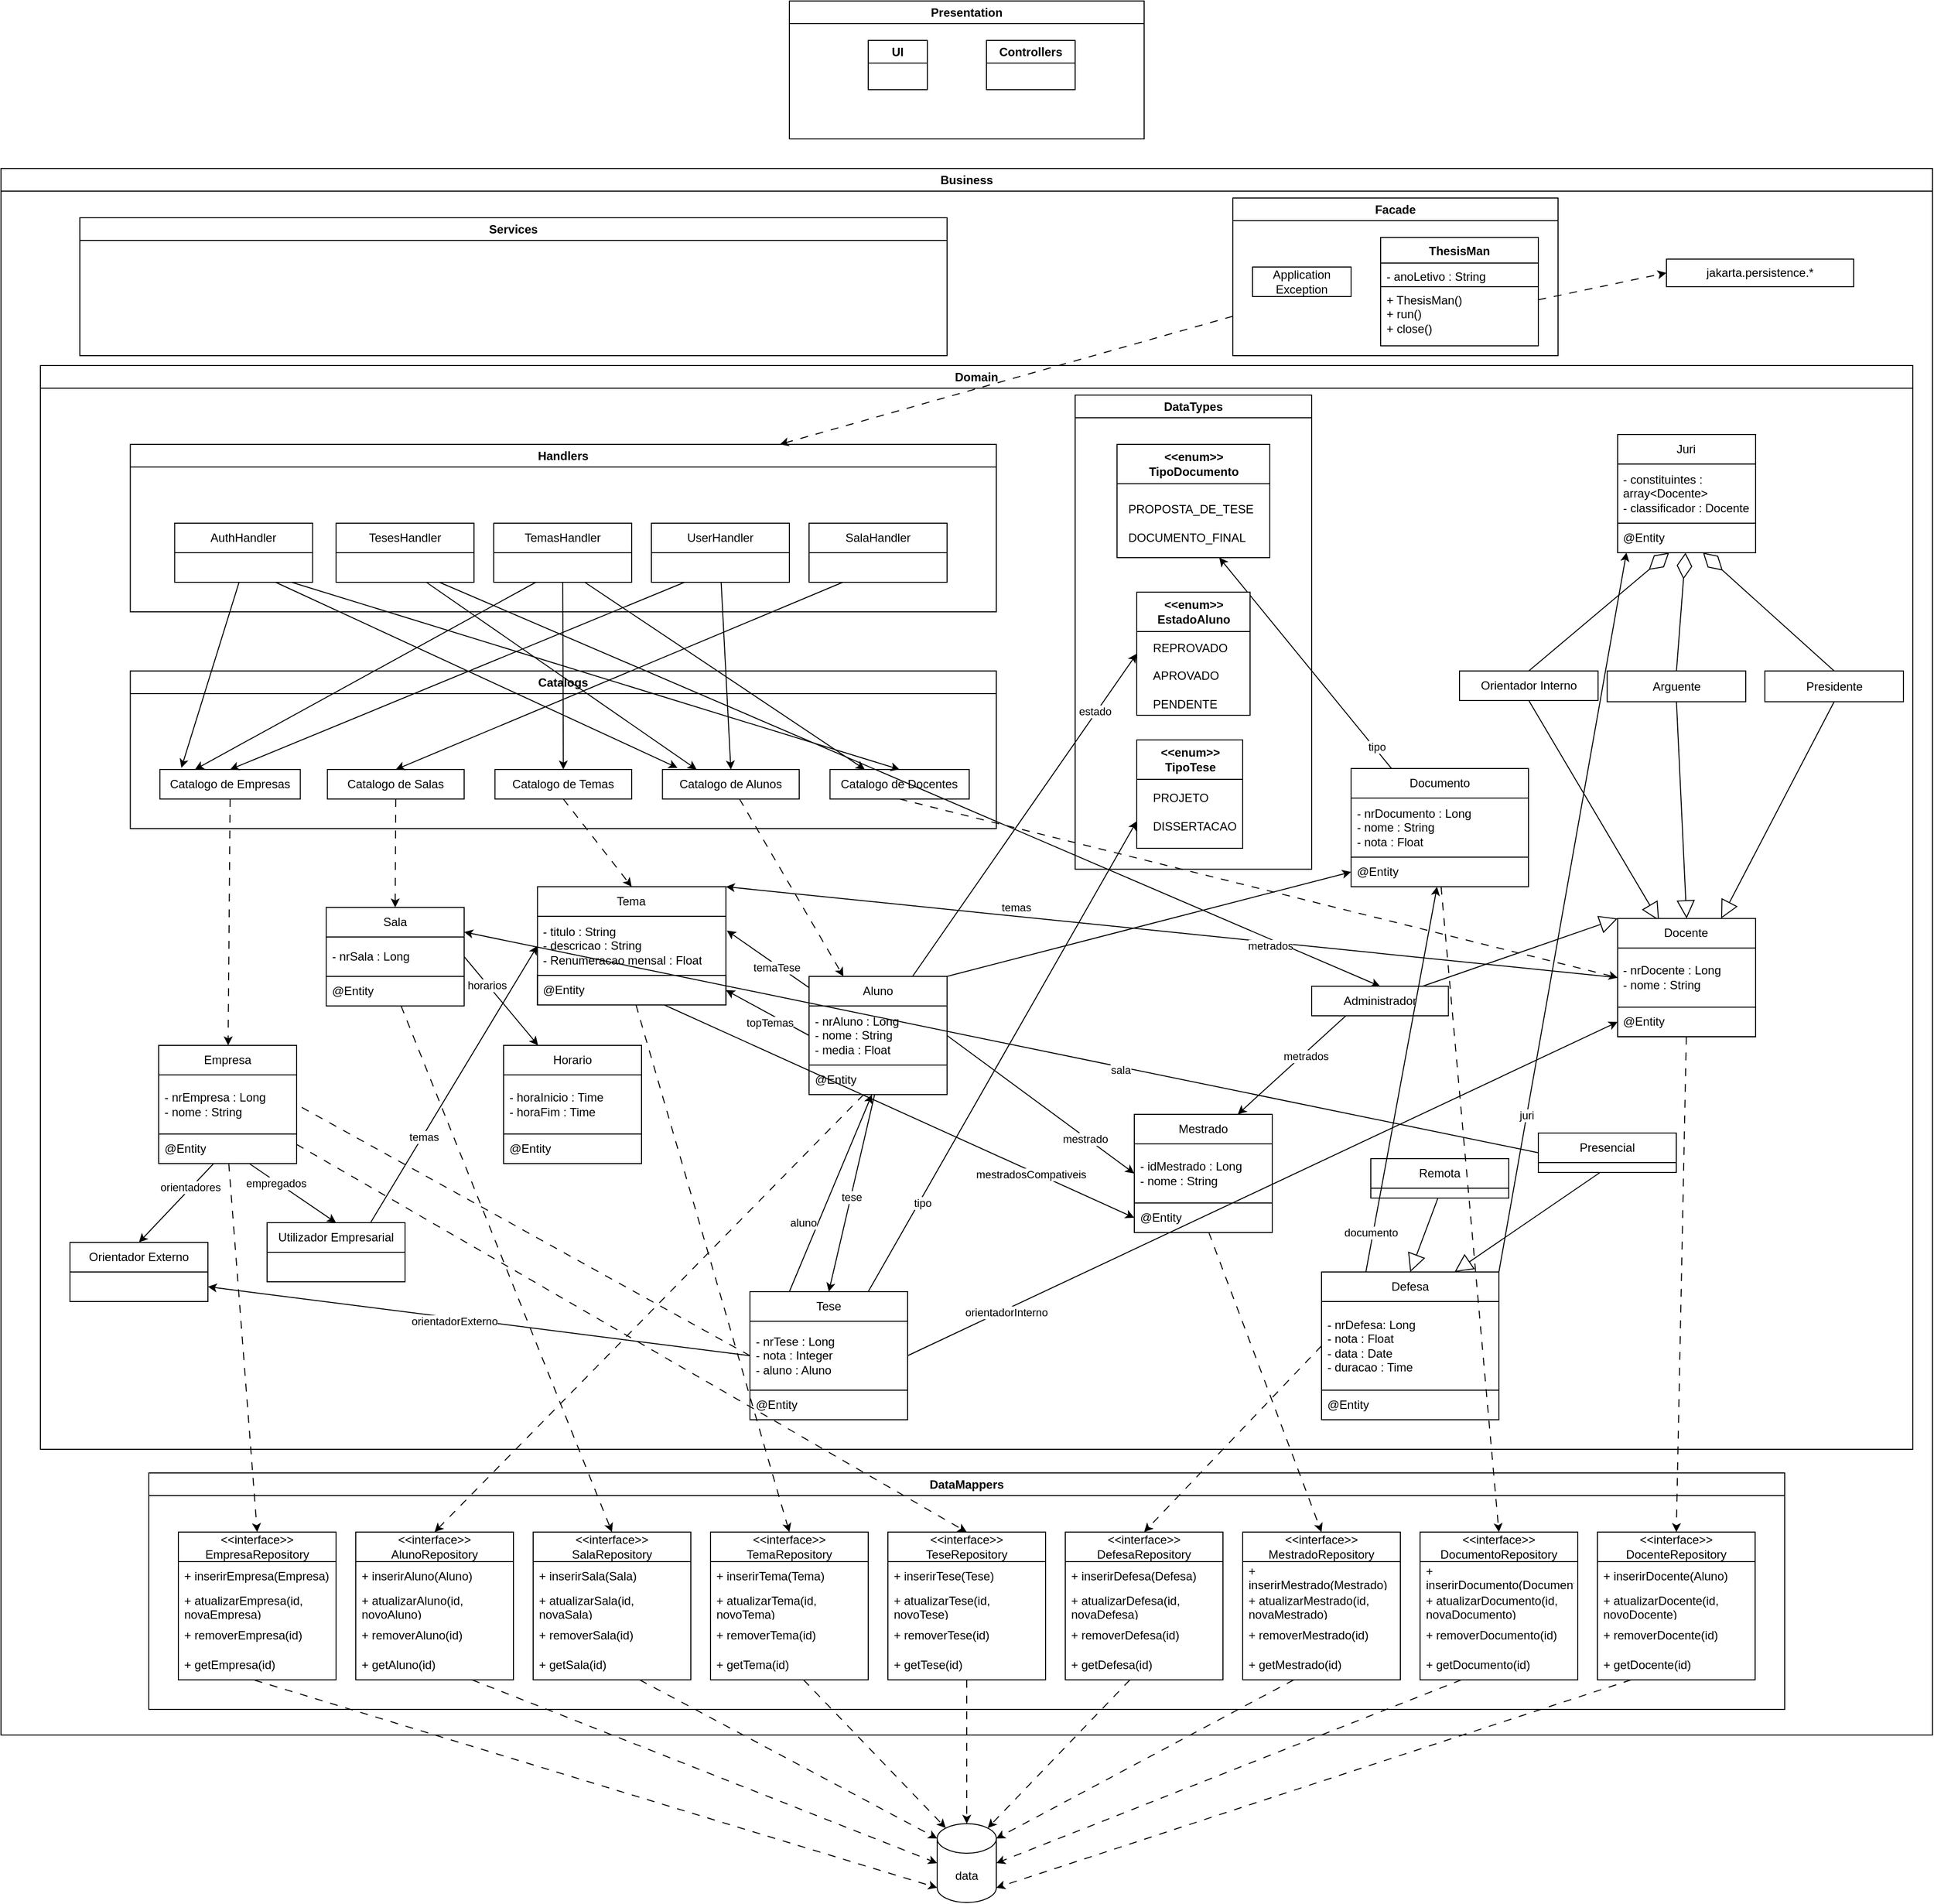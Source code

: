 <mxfile>
    <diagram id="C5RBs43oDa-KdzZeNtuy" name="Page-1">
        <mxGraphModel dx="1670" dy="938" grid="1" gridSize="10" guides="1" tooltips="1" connect="1" arrows="1" fold="1" page="1" pageScale="1" pageWidth="827" pageHeight="1169" math="0" shadow="0">
            <root>
                <mxCell id="WIyWlLk6GJQsqaUBKTNV-0"/>
                <mxCell id="WIyWlLk6GJQsqaUBKTNV-1" parent="WIyWlLk6GJQsqaUBKTNV-0"/>
                <mxCell id="cg7tUdVnF-VotXxQSskF-0" value="Presentation" style="swimlane;whiteSpace=wrap;html=1;startSize=23;" parent="WIyWlLk6GJQsqaUBKTNV-1" vertex="1">
                    <mxGeometry x="840" y="20" width="360" height="140" as="geometry"/>
                </mxCell>
                <mxCell id="cg7tUdVnF-VotXxQSskF-4" value="UI" style="swimlane;whiteSpace=wrap;html=1;" parent="cg7tUdVnF-VotXxQSskF-0" vertex="1">
                    <mxGeometry x="80" y="40" width="60" height="50" as="geometry"/>
                </mxCell>
                <mxCell id="cg7tUdVnF-VotXxQSskF-5" value="Controllers" style="swimlane;whiteSpace=wrap;html=1;" parent="cg7tUdVnF-VotXxQSskF-0" vertex="1">
                    <mxGeometry x="200" y="40" width="90" height="50" as="geometry"/>
                </mxCell>
                <mxCell id="cg7tUdVnF-VotXxQSskF-2" value="Business" style="swimlane;whiteSpace=wrap;html=1;" parent="WIyWlLk6GJQsqaUBKTNV-1" vertex="1">
                    <mxGeometry x="40" y="190" width="1960" height="1590" as="geometry"/>
                </mxCell>
                <mxCell id="6" value="Domain" style="swimlane;whiteSpace=wrap;html=1;" vertex="1" parent="cg7tUdVnF-VotXxQSskF-2">
                    <mxGeometry x="40" y="200" width="1900" height="1100" as="geometry"/>
                </mxCell>
                <mxCell id="un4wLNDL9-NSO7BiMCty-284" value="Handlers" style="swimlane;whiteSpace=wrap;html=1;" parent="6" vertex="1">
                    <mxGeometry x="91.24" y="80" width="878.76" height="170" as="geometry"/>
                </mxCell>
                <mxCell id="un4wLNDL9-NSO7BiMCty-286" value="AuthHandler" style="swimlane;fontStyle=0;childLayout=stackLayout;horizontal=1;startSize=30;horizontalStack=0;resizeParent=1;resizeParentMax=0;resizeLast=0;collapsible=1;marginBottom=0;whiteSpace=wrap;html=1;" parent="un4wLNDL9-NSO7BiMCty-284" vertex="1">
                    <mxGeometry x="45" y="80" width="140" height="60" as="geometry"/>
                </mxCell>
                <mxCell id="un4wLNDL9-NSO7BiMCty-288" value="&lt;div&gt;&lt;br&gt;&lt;/div&gt;" style="text;strokeColor=none;fillColor=none;align=left;verticalAlign=middle;spacingLeft=4;spacingRight=4;overflow=hidden;points=[[0,0.5],[1,0.5]];portConstraint=eastwest;rotatable=0;whiteSpace=wrap;html=1;" parent="un4wLNDL9-NSO7BiMCty-286" vertex="1">
                    <mxGeometry y="30" width="140" height="30" as="geometry"/>
                </mxCell>
                <mxCell id="un4wLNDL9-NSO7BiMCty-292" value="TemasHandler" style="swimlane;fontStyle=0;childLayout=stackLayout;horizontal=1;startSize=30;horizontalStack=0;resizeParent=1;resizeParentMax=0;resizeLast=0;collapsible=1;marginBottom=0;whiteSpace=wrap;html=1;" parent="un4wLNDL9-NSO7BiMCty-284" vertex="1">
                    <mxGeometry x="368.76" y="80" width="140" height="60" as="geometry"/>
                </mxCell>
                <mxCell id="un4wLNDL9-NSO7BiMCty-293" value="&lt;div&gt;&lt;br&gt;&lt;/div&gt;" style="text;strokeColor=none;fillColor=none;align=left;verticalAlign=middle;spacingLeft=4;spacingRight=4;overflow=hidden;points=[[0,0.5],[1,0.5]];portConstraint=eastwest;rotatable=0;whiteSpace=wrap;html=1;" parent="un4wLNDL9-NSO7BiMCty-292" vertex="1">
                    <mxGeometry y="30" width="140" height="30" as="geometry"/>
                </mxCell>
                <mxCell id="un4wLNDL9-NSO7BiMCty-299" value="TesesHandler" style="swimlane;fontStyle=0;childLayout=stackLayout;horizontal=1;startSize=30;horizontalStack=0;resizeParent=1;resizeParentMax=0;resizeLast=0;collapsible=1;marginBottom=0;whiteSpace=wrap;html=1;" parent="un4wLNDL9-NSO7BiMCty-284" vertex="1">
                    <mxGeometry x="208.76" y="80" width="140" height="60" as="geometry"/>
                </mxCell>
                <mxCell id="un4wLNDL9-NSO7BiMCty-300" value="&lt;div&gt;&lt;br&gt;&lt;/div&gt;" style="text;strokeColor=none;fillColor=none;align=left;verticalAlign=middle;spacingLeft=4;spacingRight=4;overflow=hidden;points=[[0,0.5],[1,0.5]];portConstraint=eastwest;rotatable=0;whiteSpace=wrap;html=1;" parent="un4wLNDL9-NSO7BiMCty-299" vertex="1">
                    <mxGeometry y="30" width="140" height="30" as="geometry"/>
                </mxCell>
                <mxCell id="un4wLNDL9-NSO7BiMCty-304" value="UserHandler" style="swimlane;fontStyle=0;childLayout=stackLayout;horizontal=1;startSize=30;horizontalStack=0;resizeParent=1;resizeParentMax=0;resizeLast=0;collapsible=1;marginBottom=0;whiteSpace=wrap;html=1;" parent="un4wLNDL9-NSO7BiMCty-284" vertex="1">
                    <mxGeometry x="528.76" y="80" width="140" height="60" as="geometry"/>
                </mxCell>
                <mxCell id="un4wLNDL9-NSO7BiMCty-305" value="&lt;div&gt;&lt;br&gt;&lt;/div&gt;" style="text;strokeColor=none;fillColor=none;align=left;verticalAlign=middle;spacingLeft=4;spacingRight=4;overflow=hidden;points=[[0,0.5],[1,0.5]];portConstraint=eastwest;rotatable=0;whiteSpace=wrap;html=1;" parent="un4wLNDL9-NSO7BiMCty-304" vertex="1">
                    <mxGeometry y="30" width="140" height="30" as="geometry"/>
                </mxCell>
                <mxCell id="un4wLNDL9-NSO7BiMCty-306" value="SalaHandler" style="swimlane;fontStyle=0;childLayout=stackLayout;horizontal=1;startSize=30;horizontalStack=0;resizeParent=1;resizeParentMax=0;resizeLast=0;collapsible=1;marginBottom=0;whiteSpace=wrap;html=1;" parent="un4wLNDL9-NSO7BiMCty-284" vertex="1">
                    <mxGeometry x="688.76" y="80" width="140" height="60" as="geometry"/>
                </mxCell>
                <mxCell id="un4wLNDL9-NSO7BiMCty-307" value="&lt;div&gt;&lt;br&gt;&lt;/div&gt;" style="text;strokeColor=none;fillColor=none;align=left;verticalAlign=middle;spacingLeft=4;spacingRight=4;overflow=hidden;points=[[0,0.5],[1,0.5]];portConstraint=eastwest;rotatable=0;whiteSpace=wrap;html=1;" parent="un4wLNDL9-NSO7BiMCty-306" vertex="1">
                    <mxGeometry y="30" width="140" height="30" as="geometry"/>
                </mxCell>
                <mxCell id="un4wLNDL9-NSO7BiMCty-315" value="Catalogs" style="swimlane;whiteSpace=wrap;html=1;" parent="6" vertex="1">
                    <mxGeometry x="91.24" y="310" width="878.76" height="160" as="geometry"/>
                </mxCell>
                <mxCell id="un4wLNDL9-NSO7BiMCty-144" value="Catalogo de Empresas" style="whiteSpace=wrap;html=1;" parent="un4wLNDL9-NSO7BiMCty-315" vertex="1">
                    <mxGeometry x="30" y="100.0" width="142.5" height="30" as="geometry"/>
                </mxCell>
                <mxCell id="un4wLNDL9-NSO7BiMCty-149" value="Catalogo de Alunos" style="whiteSpace=wrap;html=1;" parent="un4wLNDL9-NSO7BiMCty-315" vertex="1">
                    <mxGeometry x="540" y="100.0" width="138.75" height="30" as="geometry"/>
                </mxCell>
                <mxCell id="un4wLNDL9-NSO7BiMCty-141" value="Catalogo de Docentes" style="rounded=0;whiteSpace=wrap;html=1;" parent="un4wLNDL9-NSO7BiMCty-315" vertex="1">
                    <mxGeometry x="710" y="100.0" width="141.25" height="30" as="geometry"/>
                </mxCell>
                <mxCell id="5E4sveDXwJBhGhA54_ks-47" value="Catalogo de Temas" style="whiteSpace=wrap;html=1;" parent="un4wLNDL9-NSO7BiMCty-315" vertex="1">
                    <mxGeometry x="370.01" y="100.0" width="138.75" height="30" as="geometry"/>
                </mxCell>
                <mxCell id="un4wLNDL9-NSO7BiMCty-193" value="Catalogo de Salas" style="whiteSpace=wrap;html=1;" parent="un4wLNDL9-NSO7BiMCty-315" vertex="1">
                    <mxGeometry x="200" y="100.0" width="138.75" height="30" as="geometry"/>
                </mxCell>
                <mxCell id="zyDIfkvyRvKkp64kOroX-0" value="" style="endArrow=classic;html=1;rounded=0;entryX=0.5;entryY=0;entryDx=0;entryDy=0;" parent="6" source="un4wLNDL9-NSO7BiMCty-305" target="un4wLNDL9-NSO7BiMCty-144" edge="1">
                    <mxGeometry width="50" height="50" relative="1" as="geometry">
                        <mxPoint x="390" y="381.88" as="sourcePoint"/>
                        <mxPoint x="440" y="331.88" as="targetPoint"/>
                    </mxGeometry>
                </mxCell>
                <mxCell id="zyDIfkvyRvKkp64kOroX-1" value="" style="endArrow=classic;html=1;rounded=0;entryX=0.5;entryY=0;entryDx=0;entryDy=0;" parent="6" source="un4wLNDL9-NSO7BiMCty-305" target="un4wLNDL9-NSO7BiMCty-149" edge="1">
                    <mxGeometry width="50" height="50" relative="1" as="geometry">
                        <mxPoint x="430" y="411.88" as="sourcePoint"/>
                        <mxPoint x="480" y="361.88" as="targetPoint"/>
                    </mxGeometry>
                </mxCell>
                <mxCell id="zyDIfkvyRvKkp64kOroX-2" value="" style="endArrow=classic;html=1;rounded=0;entryX=0.5;entryY=0;entryDx=0;entryDy=0;" parent="6" source="un4wLNDL9-NSO7BiMCty-307" target="un4wLNDL9-NSO7BiMCty-193" edge="1">
                    <mxGeometry width="50" height="50" relative="1" as="geometry">
                        <mxPoint x="400" y="381.88" as="sourcePoint"/>
                        <mxPoint x="450" y="331.88" as="targetPoint"/>
                    </mxGeometry>
                </mxCell>
                <mxCell id="zyDIfkvyRvKkp64kOroX-3" value="" style="endArrow=classic;html=1;rounded=0;entryX=0.5;entryY=0;entryDx=0;entryDy=0;" parent="6" source="un4wLNDL9-NSO7BiMCty-288" target="un4wLNDL9-NSO7BiMCty-141" edge="1">
                    <mxGeometry width="50" height="50" relative="1" as="geometry">
                        <mxPoint x="1250" y="281.88" as="sourcePoint"/>
                        <mxPoint x="440" y="251.88" as="targetPoint"/>
                    </mxGeometry>
                </mxCell>
                <mxCell id="zyDIfkvyRvKkp64kOroX-4" value="" style="endArrow=classic;html=1;rounded=0;entryX=0.25;entryY=0;entryDx=0;entryDy=0;" parent="6" source="un4wLNDL9-NSO7BiMCty-293" target="un4wLNDL9-NSO7BiMCty-141" edge="1">
                    <mxGeometry width="50" height="50" relative="1" as="geometry">
                        <mxPoint x="440" y="311.88" as="sourcePoint"/>
                        <mxPoint x="490" y="261.88" as="targetPoint"/>
                    </mxGeometry>
                </mxCell>
                <mxCell id="zyDIfkvyRvKkp64kOroX-5" value="" style="endArrow=classic;html=1;rounded=0;entryX=0.25;entryY=0;entryDx=0;entryDy=0;" parent="6" source="un4wLNDL9-NSO7BiMCty-293" target="un4wLNDL9-NSO7BiMCty-144" edge="1">
                    <mxGeometry width="50" height="50" relative="1" as="geometry">
                        <mxPoint x="360" y="341.88" as="sourcePoint"/>
                        <mxPoint x="410" y="291.88" as="targetPoint"/>
                    </mxGeometry>
                </mxCell>
                <mxCell id="zyDIfkvyRvKkp64kOroX-6" value="" style="endArrow=classic;html=1;rounded=0;entryX=0.5;entryY=0;entryDx=0;entryDy=0;" parent="6" source="un4wLNDL9-NSO7BiMCty-300" target="un4wLNDL9-NSO7BiMCty-140" edge="1">
                    <mxGeometry width="50" height="50" relative="1" as="geometry">
                        <mxPoint x="310" y="351.88" as="sourcePoint"/>
                        <mxPoint x="360" y="301.88" as="targetPoint"/>
                    </mxGeometry>
                </mxCell>
                <mxCell id="zyDIfkvyRvKkp64kOroX-7" value="" style="endArrow=classic;html=1;rounded=0;entryX=0.25;entryY=0;entryDx=0;entryDy=0;" parent="6" source="un4wLNDL9-NSO7BiMCty-300" target="un4wLNDL9-NSO7BiMCty-149" edge="1">
                    <mxGeometry width="50" height="50" relative="1" as="geometry">
                        <mxPoint x="290" y="341.88" as="sourcePoint"/>
                        <mxPoint x="340" y="291.88" as="targetPoint"/>
                    </mxGeometry>
                </mxCell>
                <mxCell id="zyDIfkvyRvKkp64kOroX-8" value="" style="endArrow=classic;html=1;rounded=0;entryX=0.153;entryY=-0.055;entryDx=0;entryDy=0;entryPerimeter=0;" parent="6" source="un4wLNDL9-NSO7BiMCty-288" target="un4wLNDL9-NSO7BiMCty-144" edge="1">
                    <mxGeometry width="50" height="50" relative="1" as="geometry">
                        <mxPoint x="550" y="281.88" as="sourcePoint"/>
                        <mxPoint x="380" y="281.88" as="targetPoint"/>
                    </mxGeometry>
                </mxCell>
                <mxCell id="zyDIfkvyRvKkp64kOroX-9" value="" style="endArrow=classic;html=1;rounded=0;entryX=0.11;entryY=-0.055;entryDx=0;entryDy=0;entryPerimeter=0;" parent="6" source="un4wLNDL9-NSO7BiMCty-288" target="un4wLNDL9-NSO7BiMCty-149" edge="1">
                    <mxGeometry width="50" height="50" relative="1" as="geometry">
                        <mxPoint x="380" y="361.88" as="sourcePoint"/>
                        <mxPoint x="430" y="311.88" as="targetPoint"/>
                    </mxGeometry>
                </mxCell>
                <mxCell id="5E4sveDXwJBhGhA54_ks-24" value="Juri" style="swimlane;fontStyle=0;childLayout=stackLayout;horizontal=1;startSize=30;horizontalStack=0;resizeParent=1;resizeParentMax=0;resizeLast=0;collapsible=1;marginBottom=0;whiteSpace=wrap;html=1;" parent="6" vertex="1">
                    <mxGeometry x="1600.48" y="70" width="140" height="120" as="geometry"/>
                </mxCell>
                <mxCell id="5E4sveDXwJBhGhA54_ks-25" value="- constituintes : array&amp;lt;Docente&amp;gt;&lt;div&gt;- classificador : Docente&lt;/div&gt;" style="text;strokeColor=none;fillColor=none;align=left;verticalAlign=middle;spacingLeft=4;spacingRight=4;overflow=hidden;points=[[0,0.5],[1,0.5]];portConstraint=eastwest;rotatable=0;whiteSpace=wrap;html=1;" parent="5E4sveDXwJBhGhA54_ks-24" vertex="1">
                    <mxGeometry y="30" width="140" height="60" as="geometry"/>
                </mxCell>
                <mxCell id="5E4sveDXwJBhGhA54_ks-26" value="@Entity" style="text;strokeColor=default;fillColor=none;align=left;verticalAlign=middle;spacingLeft=4;spacingRight=4;overflow=hidden;points=[[0,0.5],[1,0.5]];portConstraint=eastwest;rotatable=0;whiteSpace=wrap;html=1;" parent="5E4sveDXwJBhGhA54_ks-24" vertex="1">
                    <mxGeometry y="90" width="140" height="30" as="geometry"/>
                </mxCell>
                <mxCell id="5E4sveDXwJBhGhA54_ks-28" value="" style="endArrow=diamondThin;endFill=0;endSize=24;html=1;rounded=0;exitX=0.5;exitY=0;exitDx=0;exitDy=0;" parent="6" source="un4wLNDL9-NSO7BiMCty-143" target="5E4sveDXwJBhGhA54_ks-26" edge="1">
                    <mxGeometry width="160" relative="1" as="geometry">
                        <mxPoint x="1680.17" y="-105.12" as="sourcePoint"/>
                        <mxPoint x="1679.86" y="69.38" as="targetPoint"/>
                    </mxGeometry>
                </mxCell>
                <mxCell id="5E4sveDXwJBhGhA54_ks-37" value="" style="endArrow=classic;html=1;rounded=0;exitX=0.5;exitY=1;exitDx=0;exitDy=0;entryX=0.5;entryY=0;entryDx=0;entryDy=0;dashed=1;dashPattern=8 8;" parent="6" source="5E4sveDXwJBhGhA54_ks-47" target="y6I8Ez0Fc16lEV5r8Xa5-9" edge="1">
                    <mxGeometry width="50" height="50" relative="1" as="geometry">
                        <mxPoint x="1135" y="521.88" as="sourcePoint"/>
                        <mxPoint x="857" y="731.88" as="targetPoint"/>
                    </mxGeometry>
                </mxCell>
                <mxCell id="5E4sveDXwJBhGhA54_ks-33" value="" style="endArrow=diamondThin;endFill=0;endSize=24;html=1;rounded=0;exitX=0.5;exitY=0;exitDx=0;exitDy=0;" parent="6" source="un4wLNDL9-NSO7BiMCty-261" target="5E4sveDXwJBhGhA54_ks-26" edge="1">
                    <mxGeometry width="160" relative="1" as="geometry">
                        <mxPoint x="1840.17" y="-105.12" as="sourcePoint"/>
                        <mxPoint x="1680.17" y="83.88" as="targetPoint"/>
                        <Array as="points"/>
                    </mxGeometry>
                </mxCell>
                <mxCell id="5E4sveDXwJBhGhA54_ks-40" value="" style="endArrow=classic;html=1;rounded=0;exitX=0.5;exitY=1;exitDx=0;exitDy=0;entryX=0;entryY=0.5;entryDx=0;entryDy=0;dashed=1;dashPattern=8 8;" parent="6" source="un4wLNDL9-NSO7BiMCty-141" target="y6I8Ez0Fc16lEV5r8Xa5-25" edge="1">
                    <mxGeometry width="50" height="50" relative="1" as="geometry">
                        <mxPoint x="1339.5" y="511.88" as="sourcePoint"/>
                        <mxPoint x="1340.5" y="642.88" as="targetPoint"/>
                    </mxGeometry>
                </mxCell>
                <mxCell id="5E4sveDXwJBhGhA54_ks-41" value="" style="endArrow=classic;html=1;rounded=0;exitX=0.5;exitY=1;exitDx=0;exitDy=0;entryX=0.5;entryY=0;entryDx=0;entryDy=0;dashed=1;dashPattern=8 8;" parent="6" source="un4wLNDL9-NSO7BiMCty-193" target="5E4sveDXwJBhGhA54_ks-15" edge="1">
                    <mxGeometry width="50" height="50" relative="1" as="geometry">
                        <mxPoint x="1438.89" y="531.88" as="sourcePoint"/>
                        <mxPoint x="1438.89" y="641.88" as="targetPoint"/>
                    </mxGeometry>
                </mxCell>
                <mxCell id="5E4sveDXwJBhGhA54_ks-49" value="" style="endArrow=classic;html=1;rounded=0;entryX=0.5;entryY=0;entryDx=0;entryDy=0;" parent="6" source="un4wLNDL9-NSO7BiMCty-293" target="5E4sveDXwJBhGhA54_ks-47" edge="1">
                    <mxGeometry width="50" height="50" relative="1" as="geometry">
                        <mxPoint x="1091" y="292.88" as="sourcePoint"/>
                        <mxPoint x="1245" y="501.88" as="targetPoint"/>
                    </mxGeometry>
                </mxCell>
                <mxCell id="y6I8Ez0Fc16lEV5r8Xa5-15" value="Documento" style="swimlane;fontStyle=0;childLayout=stackLayout;horizontal=1;startSize=30;horizontalStack=0;resizeParent=1;resizeParentMax=0;resizeLast=0;collapsible=1;marginBottom=0;whiteSpace=wrap;html=1;" parent="6" vertex="1">
                    <mxGeometry x="1330" y="409" width="180" height="120" as="geometry"/>
                </mxCell>
                <mxCell id="y6I8Ez0Fc16lEV5r8Xa5-16" value="- nrDocumento : Long&lt;div&gt;- nome : String&lt;br&gt;&lt;/div&gt;&lt;div&gt;- nota : Float&lt;/div&gt;" style="text;strokeColor=none;fillColor=none;align=left;verticalAlign=middle;spacingLeft=4;spacingRight=4;overflow=hidden;points=[[0,0.5],[1,0.5]];portConstraint=eastwest;rotatable=0;whiteSpace=wrap;html=1;" parent="y6I8Ez0Fc16lEV5r8Xa5-15" vertex="1">
                    <mxGeometry y="30" width="180" height="60" as="geometry"/>
                </mxCell>
                <mxCell id="y6I8Ez0Fc16lEV5r8Xa5-17" value="@Entity" style="text;strokeColor=default;fillColor=none;align=left;verticalAlign=middle;spacingLeft=4;spacingRight=4;overflow=hidden;points=[[0,0.5],[1,0.5]];portConstraint=eastwest;rotatable=0;whiteSpace=wrap;html=1;" parent="y6I8Ez0Fc16lEV5r8Xa5-15" vertex="1">
                    <mxGeometry y="90" width="180" height="30" as="geometry"/>
                </mxCell>
                <mxCell id="b1svnGDZ_EzFQUOSQMaN-9" value="" style="endArrow=classic;html=1;rounded=0;dashed=1;dashPattern=8 8;" parent="6" source="un4wLNDL9-NSO7BiMCty-149" target="un4wLNDL9-NSO7BiMCty-150" edge="1">
                    <mxGeometry width="50" height="50" relative="1" as="geometry">
                        <mxPoint x="1419" y="521.88" as="sourcePoint"/>
                        <mxPoint x="1300" y="651.88" as="targetPoint"/>
                    </mxGeometry>
                </mxCell>
                <mxCell id="t4POEneZszn4P4eMXH_S-41" value="" style="endArrow=diamondThin;endFill=0;endSize=24;html=1;rounded=0;exitX=0.5;exitY=0;exitDx=0;exitDy=0;" parent="6" source="un4wLNDL9-NSO7BiMCty-142" target="5E4sveDXwJBhGhA54_ks-26" edge="1">
                    <mxGeometry width="160" relative="1" as="geometry">
                        <mxPoint x="1690.48" y="89.0" as="sourcePoint"/>
                        <mxPoint x="1789.48" y="-40" as="targetPoint"/>
                    </mxGeometry>
                </mxCell>
                <mxCell id="un4wLNDL9-NSO7BiMCty-140" value="Administrador" style="rounded=0;whiteSpace=wrap;html=1;" parent="6" vertex="1">
                    <mxGeometry x="1290" y="630.0" width="138.75" height="30" as="geometry"/>
                </mxCell>
                <mxCell id="un4wLNDL9-NSO7BiMCty-142" value="Orientador Interno" style="rounded=0;whiteSpace=wrap;html=1;" parent="6" vertex="1">
                    <mxGeometry x="1440" y="310.0" width="140.62" height="30" as="geometry"/>
                </mxCell>
                <mxCell id="un4wLNDL9-NSO7BiMCty-143" value="Arguente" style="whiteSpace=wrap;html=1;" parent="6" vertex="1">
                    <mxGeometry x="1589.86" y="310.0" width="140.62" height="31.25" as="geometry"/>
                </mxCell>
                <mxCell id="un4wLNDL9-NSO7BiMCty-200" value="" style="endArrow=block;endSize=16;endFill=0;html=1;rounded=0;exitX=0.5;exitY=1;exitDx=0;exitDy=0;entryX=0.3;entryY=0.019;entryDx=0;entryDy=0;entryPerimeter=0;" parent="6" source="un4wLNDL9-NSO7BiMCty-142" target="y6I8Ez0Fc16lEV5r8Xa5-24" edge="1">
                    <mxGeometry width="160" relative="1" as="geometry">
                        <mxPoint x="879.23" y="396.5" as="sourcePoint"/>
                        <mxPoint x="1468.61" y="601.5" as="targetPoint"/>
                        <Array as="points"/>
                    </mxGeometry>
                </mxCell>
                <mxCell id="un4wLNDL9-NSO7BiMCty-201" value="" style="endArrow=block;endSize=16;endFill=0;html=1;rounded=0;entryX=0.5;entryY=0;entryDx=0;entryDy=0;exitX=0.5;exitY=1;exitDx=0;exitDy=0;" parent="6" source="un4wLNDL9-NSO7BiMCty-143" target="y6I8Ez0Fc16lEV5r8Xa5-24" edge="1">
                    <mxGeometry width="160" relative="1" as="geometry">
                        <mxPoint x="1720.48" y="331.25" as="sourcePoint"/>
                        <mxPoint x="1468.61" y="601.5" as="targetPoint"/>
                        <Array as="points"/>
                    </mxGeometry>
                </mxCell>
                <mxCell id="5E4sveDXwJBhGhA54_ks-15" value="Sala" style="swimlane;fontStyle=0;childLayout=stackLayout;horizontal=1;startSize=30;horizontalStack=0;resizeParent=1;resizeParentMax=0;resizeLast=0;collapsible=1;marginBottom=0;whiteSpace=wrap;html=1;" parent="6" vertex="1">
                    <mxGeometry x="290" y="550.0" width="140" height="100" as="geometry"/>
                </mxCell>
                <mxCell id="5E4sveDXwJBhGhA54_ks-16" value="- nrSala : Long" style="text;strokeColor=none;fillColor=none;align=left;verticalAlign=middle;spacingLeft=4;spacingRight=4;overflow=hidden;points=[[0,0.5],[1,0.5]];portConstraint=eastwest;rotatable=0;whiteSpace=wrap;html=1;" parent="5E4sveDXwJBhGhA54_ks-15" vertex="1">
                    <mxGeometry y="30" width="140" height="40" as="geometry"/>
                </mxCell>
                <mxCell id="5E4sveDXwJBhGhA54_ks-17" value="@Entity" style="text;strokeColor=default;fillColor=none;align=left;verticalAlign=middle;spacingLeft=4;spacingRight=4;overflow=hidden;points=[[0,0.5],[1,0.5]];portConstraint=eastwest;rotatable=0;whiteSpace=wrap;html=1;" parent="5E4sveDXwJBhGhA54_ks-15" vertex="1">
                    <mxGeometry y="70" width="140" height="30" as="geometry"/>
                </mxCell>
                <mxCell id="y6I8Ez0Fc16lEV5r8Xa5-24" value="Docente" style="swimlane;fontStyle=0;childLayout=stackLayout;horizontal=1;startSize=30;horizontalStack=0;resizeParent=1;resizeParentMax=0;resizeLast=0;collapsible=1;marginBottom=0;whiteSpace=wrap;html=1;" parent="6" vertex="1">
                    <mxGeometry x="1600.48" y="561.25" width="140" height="120" as="geometry"/>
                </mxCell>
                <mxCell id="y6I8Ez0Fc16lEV5r8Xa5-25" value="- nrDocente : Long&lt;div&gt;- nome : String&lt;/div&gt;" style="text;strokeColor=none;fillColor=none;align=left;verticalAlign=middle;spacingLeft=4;spacingRight=4;overflow=hidden;points=[[0,0.5],[1,0.5]];portConstraint=eastwest;rotatable=0;whiteSpace=wrap;html=1;" parent="y6I8Ez0Fc16lEV5r8Xa5-24" vertex="1">
                    <mxGeometry y="30" width="140" height="60" as="geometry"/>
                </mxCell>
                <mxCell id="y6I8Ez0Fc16lEV5r8Xa5-26" value="@Entity" style="text;strokeColor=default;fillColor=none;align=left;verticalAlign=middle;spacingLeft=4;spacingRight=4;overflow=hidden;points=[[0,0.5],[1,0.5]];portConstraint=eastwest;rotatable=0;whiteSpace=wrap;html=1;" parent="y6I8Ez0Fc16lEV5r8Xa5-24" vertex="1">
                    <mxGeometry y="90" width="140" height="30" as="geometry"/>
                </mxCell>
                <mxCell id="5E4sveDXwJBhGhA54_ks-1" value="Mestrado" style="swimlane;fontStyle=0;childLayout=stackLayout;horizontal=1;startSize=30;horizontalStack=0;resizeParent=1;resizeParentMax=0;resizeLast=0;collapsible=1;marginBottom=0;whiteSpace=wrap;html=1;" parent="6" vertex="1">
                    <mxGeometry x="1110" y="760.0" width="140" height="120" as="geometry"/>
                </mxCell>
                <mxCell id="5E4sveDXwJBhGhA54_ks-2" value="- idMestrado : Long&lt;div&gt;- nome : String&lt;/div&gt;" style="text;strokeColor=none;fillColor=none;align=left;verticalAlign=middle;spacingLeft=4;spacingRight=4;overflow=hidden;points=[[0,0.5],[1,0.5]];portConstraint=eastwest;rotatable=0;whiteSpace=wrap;html=1;" parent="5E4sveDXwJBhGhA54_ks-1" vertex="1">
                    <mxGeometry y="30" width="140" height="60" as="geometry"/>
                </mxCell>
                <mxCell id="5E4sveDXwJBhGhA54_ks-3" value="@Entity" style="text;strokeColor=default;fillColor=none;align=left;verticalAlign=middle;spacingLeft=4;spacingRight=4;overflow=hidden;points=[[0,0.5],[1,0.5]];portConstraint=eastwest;rotatable=0;whiteSpace=wrap;html=1;" parent="5E4sveDXwJBhGhA54_ks-1" vertex="1">
                    <mxGeometry y="90" width="140" height="30" as="geometry"/>
                </mxCell>
                <mxCell id="un4wLNDL9-NSO7BiMCty-150" value="Aluno" style="swimlane;fontStyle=0;childLayout=stackLayout;horizontal=1;startSize=30;horizontalStack=0;resizeParent=1;resizeParentMax=0;resizeLast=0;collapsible=1;marginBottom=0;whiteSpace=wrap;html=1;" parent="6" vertex="1">
                    <mxGeometry x="780" y="620.0" width="140" height="120" as="geometry"/>
                </mxCell>
                <mxCell id="un4wLNDL9-NSO7BiMCty-151" value="- nrAluno : Long&lt;div&gt;- nome : String&lt;br&gt;&lt;/div&gt;&lt;div&gt;- media : Float&lt;/div&gt;" style="text;strokeColor=none;fillColor=none;align=left;verticalAlign=middle;spacingLeft=4;spacingRight=4;overflow=hidden;points=[[0,0.5],[1,0.5]];portConstraint=eastwest;rotatable=0;whiteSpace=wrap;html=1;" parent="un4wLNDL9-NSO7BiMCty-150" vertex="1">
                    <mxGeometry y="30" width="140" height="60" as="geometry"/>
                </mxCell>
                <mxCell id="un4wLNDL9-NSO7BiMCty-152" value="@Entity" style="text;strokeColor=default;fillColor=none;align=left;verticalAlign=middle;spacingLeft=4;spacingRight=4;overflow=hidden;points=[[0,0.5],[1,0.5]];portConstraint=eastwest;rotatable=0;whiteSpace=wrap;html=1;" parent="un4wLNDL9-NSO7BiMCty-150" vertex="1">
                    <mxGeometry y="90" width="140" height="30" as="geometry"/>
                </mxCell>
                <mxCell id="y6I8Ez0Fc16lEV5r8Xa5-18" value="Tese" style="swimlane;fontStyle=0;childLayout=stackLayout;horizontal=1;startSize=30;horizontalStack=0;resizeParent=1;resizeParentMax=0;resizeLast=0;collapsible=1;marginBottom=0;whiteSpace=wrap;html=1;" parent="6" vertex="1">
                    <mxGeometry x="720" y="940" width="160" height="130" as="geometry"/>
                </mxCell>
                <mxCell id="y6I8Ez0Fc16lEV5r8Xa5-19" value="- nrTese : Long&lt;br&gt;&lt;div&gt;- nota : Integer&lt;/div&gt;&lt;div&gt;- aluno : Aluno&lt;/div&gt;" style="text;strokeColor=none;fillColor=none;align=left;verticalAlign=middle;spacingLeft=4;spacingRight=4;overflow=hidden;points=[[0,0.5],[1,0.5]];portConstraint=eastwest;rotatable=0;whiteSpace=wrap;html=1;" parent="y6I8Ez0Fc16lEV5r8Xa5-18" vertex="1">
                    <mxGeometry y="30" width="160" height="70" as="geometry"/>
                </mxCell>
                <mxCell id="y6I8Ez0Fc16lEV5r8Xa5-20" value="@Entity" style="text;strokeColor=default;fillColor=none;align=left;verticalAlign=middle;spacingLeft=4;spacingRight=4;overflow=hidden;points=[[0,0.5],[1,0.5]];portConstraint=eastwest;rotatable=0;whiteSpace=wrap;html=1;" parent="y6I8Ez0Fc16lEV5r8Xa5-18" vertex="1">
                    <mxGeometry y="100" width="160" height="30" as="geometry"/>
                </mxCell>
                <mxCell id="y6I8Ez0Fc16lEV5r8Xa5-21" value="Defesa" style="swimlane;fontStyle=0;childLayout=stackLayout;horizontal=1;startSize=30;horizontalStack=0;resizeParent=1;resizeParentMax=0;resizeLast=0;collapsible=1;marginBottom=0;whiteSpace=wrap;html=1;" parent="6" vertex="1">
                    <mxGeometry x="1300" y="920.0" width="180" height="150" as="geometry"/>
                </mxCell>
                <mxCell id="y6I8Ez0Fc16lEV5r8Xa5-22" value="- nrDefesa: Long&lt;br&gt;&lt;div&gt;- nota : Float&lt;/div&gt;&lt;div&gt;- data : Date&lt;/div&gt;&lt;div&gt;- duracao : Time&lt;/div&gt;" style="text;strokeColor=none;fillColor=none;align=left;verticalAlign=middle;spacingLeft=4;spacingRight=4;overflow=hidden;points=[[0,0.5],[1,0.5]];portConstraint=eastwest;rotatable=0;whiteSpace=wrap;html=1;" parent="y6I8Ez0Fc16lEV5r8Xa5-21" vertex="1">
                    <mxGeometry y="30" width="180" height="90" as="geometry"/>
                </mxCell>
                <mxCell id="y6I8Ez0Fc16lEV5r8Xa5-23" value="@Entity" style="text;strokeColor=default;fillColor=none;align=left;verticalAlign=middle;spacingLeft=4;spacingRight=4;overflow=hidden;points=[[0,0.5],[1,0.5]];portConstraint=eastwest;rotatable=0;whiteSpace=wrap;html=1;" parent="y6I8Ez0Fc16lEV5r8Xa5-21" vertex="1">
                    <mxGeometry y="120" width="180" height="30" as="geometry"/>
                </mxCell>
                <mxCell id="5E4sveDXwJBhGhA54_ks-18" value="Presencial" style="swimlane;fontStyle=0;childLayout=stackLayout;horizontal=1;startSize=30;horizontalStack=0;resizeParent=1;resizeParentMax=0;resizeLast=0;collapsible=1;marginBottom=0;whiteSpace=wrap;html=1;" parent="6" vertex="1">
                    <mxGeometry x="1520" y="779.0" width="140" height="40" as="geometry"/>
                </mxCell>
                <mxCell id="5E4sveDXwJBhGhA54_ks-20" value="" style="text;strokeColor=default;fillColor=none;align=left;verticalAlign=middle;spacingLeft=4;spacingRight=4;overflow=hidden;points=[[0,0.5],[1,0.5]];portConstraint=eastwest;rotatable=0;whiteSpace=wrap;html=1;" parent="5E4sveDXwJBhGhA54_ks-18" vertex="1">
                    <mxGeometry y="30" width="140" height="10" as="geometry"/>
                </mxCell>
                <mxCell id="un4wLNDL9-NSO7BiMCty-236" value="" style="endArrow=block;endSize=16;endFill=0;html=1;rounded=0;entryX=0.75;entryY=0;entryDx=0;entryDy=0;" parent="6" source="5E4sveDXwJBhGhA54_ks-20" target="y6I8Ez0Fc16lEV5r8Xa5-21" edge="1">
                    <mxGeometry width="160" relative="1" as="geometry">
                        <mxPoint x="1904.06" y="1153.9" as="sourcePoint"/>
                        <mxPoint x="1838.75" y="1083.67" as="targetPoint"/>
                        <Array as="points"/>
                    </mxGeometry>
                </mxCell>
                <mxCell id="5E4sveDXwJBhGhA54_ks-21" value="Remota" style="swimlane;fontStyle=0;childLayout=stackLayout;horizontal=1;startSize=30;horizontalStack=0;resizeParent=1;resizeParentMax=0;resizeLast=0;collapsible=1;marginBottom=0;whiteSpace=wrap;html=1;" parent="6" vertex="1">
                    <mxGeometry x="1350" y="805.0" width="140" height="40" as="geometry"/>
                </mxCell>
                <mxCell id="5E4sveDXwJBhGhA54_ks-23" value="" style="text;strokeColor=default;fillColor=none;align=left;verticalAlign=middle;spacingLeft=4;spacingRight=4;overflow=hidden;points=[[0,0.5],[1,0.5]];portConstraint=eastwest;rotatable=0;whiteSpace=wrap;html=1;" parent="5E4sveDXwJBhGhA54_ks-21" vertex="1">
                    <mxGeometry y="30" width="140" height="10" as="geometry"/>
                </mxCell>
                <mxCell id="un4wLNDL9-NSO7BiMCty-235" value="" style="endArrow=block;endSize=16;endFill=0;html=1;rounded=0;entryX=0.5;entryY=0;entryDx=0;entryDy=0;" parent="6" source="5E4sveDXwJBhGhA54_ks-23" target="y6I8Ez0Fc16lEV5r8Xa5-21" edge="1">
                    <mxGeometry width="160" relative="1" as="geometry">
                        <mxPoint x="1550" y="1153.67" as="sourcePoint"/>
                        <mxPoint x="1590" y="1073.67" as="targetPoint"/>
                        <Array as="points"/>
                    </mxGeometry>
                </mxCell>
                <mxCell id="84-rlJRhgA5DNFFET1jX-15" value="" style="endArrow=classic;html=1;rounded=0;exitX=0.25;exitY=1;exitDx=0;exitDy=0;entryX=0.75;entryY=0;entryDx=0;entryDy=0;" parent="6" source="un4wLNDL9-NSO7BiMCty-140" target="5E4sveDXwJBhGhA54_ks-1" edge="1">
                    <mxGeometry width="50" height="50" relative="1" as="geometry">
                        <mxPoint x="1330" y="853.13" as="sourcePoint"/>
                        <mxPoint x="1190" y="690" as="targetPoint"/>
                    </mxGeometry>
                </mxCell>
                <mxCell id="191" value="metrados" style="edgeLabel;html=1;align=center;verticalAlign=middle;resizable=0;points=[];" connectable="0" vertex="1" parent="84-rlJRhgA5DNFFET1jX-15">
                    <mxGeometry x="-0.222" y="3" relative="1" as="geometry">
                        <mxPoint as="offset"/>
                    </mxGeometry>
                </mxCell>
                <mxCell id="t4POEneZszn4P4eMXH_S-25" value="" style="endArrow=block;endSize=16;endFill=0;html=1;rounded=0;entryX=0;entryY=0;entryDx=0;entryDy=0;" parent="6" source="un4wLNDL9-NSO7BiMCty-140" target="y6I8Ez0Fc16lEV5r8Xa5-24" edge="1">
                    <mxGeometry width="160" relative="1" as="geometry">
                        <mxPoint x="1269" y="1252.13" as="sourcePoint"/>
                        <mxPoint x="631" y="1487.13" as="targetPoint"/>
                        <Array as="points"/>
                    </mxGeometry>
                </mxCell>
                <mxCell id="y6I8Ez0Fc16lEV5r8Xa5-9" value="Tema" style="swimlane;fontStyle=0;childLayout=stackLayout;horizontal=1;startSize=30;horizontalStack=0;resizeParent=1;resizeParentMax=0;resizeLast=0;collapsible=1;marginBottom=0;whiteSpace=wrap;html=1;" parent="6" vertex="1">
                    <mxGeometry x="504.38" y="529.0" width="191.24" height="120" as="geometry"/>
                </mxCell>
                <mxCell id="y6I8Ez0Fc16lEV5r8Xa5-10" value="- titulo : String&lt;div&gt;- descricao : String&lt;br&gt;&lt;/div&gt;&lt;div&gt;- Renumeracao mensal : Float&lt;/div&gt;" style="text;strokeColor=none;fillColor=none;align=left;verticalAlign=middle;spacingLeft=4;spacingRight=4;overflow=hidden;points=[[0,0.5],[1,0.5]];portConstraint=eastwest;rotatable=0;whiteSpace=wrap;html=1;" parent="y6I8Ez0Fc16lEV5r8Xa5-9" vertex="1">
                    <mxGeometry y="30" width="191.24" height="60" as="geometry"/>
                </mxCell>
                <mxCell id="y6I8Ez0Fc16lEV5r8Xa5-11" value="@Entity" style="text;strokeColor=default;fillColor=none;align=left;verticalAlign=middle;spacingLeft=4;spacingRight=4;overflow=hidden;points=[[0,0.5],[1,0.5]];portConstraint=eastwest;rotatable=0;whiteSpace=wrap;html=1;" parent="y6I8Ez0Fc16lEV5r8Xa5-9" vertex="1">
                    <mxGeometry y="90" width="191.24" height="30" as="geometry"/>
                </mxCell>
                <mxCell id="t4POEneZszn4P4eMXH_S-30" value="" style="endArrow=classic;html=1;rounded=0;entryX=0.25;entryY=0;entryDx=0;entryDy=0;exitX=1;exitY=0.5;exitDx=0;exitDy=0;" parent="6" source="5E4sveDXwJBhGhA54_ks-16" target="t4POEneZszn4P4eMXH_S-26" edge="1">
                    <mxGeometry width="50" height="50" relative="1" as="geometry">
                        <mxPoint x="540" y="1073.88" as="sourcePoint"/>
                        <mxPoint x="590" y="1023.88" as="targetPoint"/>
                    </mxGeometry>
                </mxCell>
                <mxCell id="190" value="horarios" style="edgeLabel;html=1;align=center;verticalAlign=middle;resizable=0;points=[];" connectable="0" vertex="1" parent="t4POEneZszn4P4eMXH_S-30">
                    <mxGeometry x="-0.379" y="-1" relative="1" as="geometry">
                        <mxPoint as="offset"/>
                    </mxGeometry>
                </mxCell>
                <mxCell id="t4POEneZszn4P4eMXH_S-26" value="Horario" style="swimlane;fontStyle=0;childLayout=stackLayout;horizontal=1;startSize=30;horizontalStack=0;resizeParent=1;resizeParentMax=0;resizeLast=0;collapsible=1;marginBottom=0;whiteSpace=wrap;html=1;" parent="6" vertex="1">
                    <mxGeometry x="470" y="690.0" width="140" height="120" as="geometry"/>
                </mxCell>
                <mxCell id="t4POEneZszn4P4eMXH_S-27" value="- horaInicio : Time&lt;div&gt;- horaFim : Time&lt;/div&gt;" style="text;strokeColor=none;fillColor=none;align=left;verticalAlign=middle;spacingLeft=4;spacingRight=4;overflow=hidden;points=[[0,0.5],[1,0.5]];portConstraint=eastwest;rotatable=0;whiteSpace=wrap;html=1;" parent="t4POEneZszn4P4eMXH_S-26" vertex="1">
                    <mxGeometry y="30" width="140" height="60" as="geometry"/>
                </mxCell>
                <mxCell id="t4POEneZszn4P4eMXH_S-28" value="@Entity" style="text;strokeColor=default;fillColor=none;align=left;verticalAlign=middle;spacingLeft=4;spacingRight=4;overflow=hidden;points=[[0,0.5],[1,0.5]];portConstraint=eastwest;rotatable=0;whiteSpace=wrap;html=1;" parent="t4POEneZszn4P4eMXH_S-26" vertex="1">
                    <mxGeometry y="90" width="140" height="30" as="geometry"/>
                </mxCell>
                <mxCell id="b1svnGDZ_EzFQUOSQMaN-13" value="" style="endArrow=classic;html=1;rounded=0;" parent="6" source="y6I8Ez0Fc16lEV5r8Xa5-15" target="5E4sveDXwJBhGhA54_ks-9" edge="1">
                    <mxGeometry width="50" height="50" relative="1" as="geometry">
                        <mxPoint x="1195" y="243.88" as="sourcePoint"/>
                        <mxPoint x="1182" y="489.88" as="targetPoint"/>
                    </mxGeometry>
                </mxCell>
                <mxCell id="b1svnGDZ_EzFQUOSQMaN-14" value="tipo" style="edgeLabel;html=1;align=center;verticalAlign=middle;resizable=0;points=[];" parent="b1svnGDZ_EzFQUOSQMaN-13" connectable="0" vertex="1">
                    <mxGeometry x="-0.739" y="-4" relative="1" as="geometry">
                        <mxPoint x="4" y="8" as="offset"/>
                    </mxGeometry>
                </mxCell>
                <mxCell id="b1svnGDZ_EzFQUOSQMaN-10" value="" style="endArrow=classic;html=1;rounded=0;exitX=0.75;exitY=0;exitDx=0;exitDy=0;entryX=0;entryY=0.5;entryDx=0;entryDy=0;" parent="6" source="un4wLNDL9-NSO7BiMCty-150" target="5E4sveDXwJBhGhA54_ks-10" edge="1">
                    <mxGeometry width="50" height="50" relative="1" as="geometry">
                        <mxPoint x="1264" y="241.88" as="sourcePoint"/>
                        <mxPoint x="1771" y="491.88" as="targetPoint"/>
                    </mxGeometry>
                </mxCell>
                <mxCell id="b1svnGDZ_EzFQUOSQMaN-11" value="estado" style="edgeLabel;html=1;align=center;verticalAlign=middle;resizable=0;points=[];" parent="b1svnGDZ_EzFQUOSQMaN-10" connectable="0" vertex="1">
                    <mxGeometry x="0.248" y="4" relative="1" as="geometry">
                        <mxPoint x="46" y="-62" as="offset"/>
                    </mxGeometry>
                </mxCell>
                <mxCell id="un4wLNDL9-NSO7BiMCty-261" value="Presidente" style="whiteSpace=wrap;html=1;" parent="6" vertex="1">
                    <mxGeometry x="1749.86" y="310.0" width="140.62" height="31.25" as="geometry"/>
                </mxCell>
                <mxCell id="un4wLNDL9-NSO7BiMCty-269" value="" style="endArrow=block;endSize=16;endFill=0;html=1;rounded=0;exitX=0.5;exitY=1;exitDx=0;exitDy=0;entryX=0.75;entryY=0;entryDx=0;entryDy=0;" parent="6" source="un4wLNDL9-NSO7BiMCty-261" target="y6I8Ez0Fc16lEV5r8Xa5-24" edge="1">
                    <mxGeometry width="160" relative="1" as="geometry">
                        <mxPoint x="1820.86" y="715.25" as="sourcePoint"/>
                        <mxPoint x="1468.61" y="601.5" as="targetPoint"/>
                        <Array as="points"/>
                    </mxGeometry>
                </mxCell>
                <mxCell id="5E4sveDXwJBhGhA54_ks-7" value="DataTypes" style="swimlane;whiteSpace=wrap;html=1;" parent="6" vertex="1">
                    <mxGeometry x="1050" y="30" width="240" height="481.25" as="geometry"/>
                </mxCell>
                <mxCell id="5E4sveDXwJBhGhA54_ks-8" value="&amp;lt;&amp;lt;enum&amp;gt;&amp;gt;&lt;div&gt;TipoDocumento&lt;/div&gt;" style="swimlane;whiteSpace=wrap;html=1;startSize=40;" parent="5E4sveDXwJBhGhA54_ks-7" vertex="1">
                    <mxGeometry x="42.5" y="50" width="155" height="115" as="geometry"/>
                </mxCell>
                <mxCell id="5E4sveDXwJBhGhA54_ks-9" value="&lt;div&gt;PROPOSTA_DE_TESE&lt;/div&gt;&lt;div&gt;&lt;br&gt;&lt;/div&gt;&lt;div&gt;DOCUMENTO_FINAL&lt;/div&gt;" style="text;strokeColor=none;fillColor=none;align=left;verticalAlign=middle;spacingLeft=4;spacingRight=4;overflow=hidden;points=[[0,0.5],[1,0.5]];portConstraint=eastwest;rotatable=0;whiteSpace=wrap;html=1;" parent="5E4sveDXwJBhGhA54_ks-8" vertex="1">
                    <mxGeometry x="5.14" y="45" width="140" height="70" as="geometry"/>
                </mxCell>
                <mxCell id="5E4sveDXwJBhGhA54_ks-10" value="&amp;lt;&amp;lt;enum&amp;gt;&amp;gt;&lt;div&gt;EstadoAluno&lt;/div&gt;" style="swimlane;whiteSpace=wrap;html=1;startSize=40;" parent="5E4sveDXwJBhGhA54_ks-7" vertex="1">
                    <mxGeometry x="62.5" y="200" width="115" height="125" as="geometry"/>
                </mxCell>
                <mxCell id="5E4sveDXwJBhGhA54_ks-11" value="REPROVADO&lt;div&gt;&lt;br&gt;&lt;/div&gt;&lt;div&gt;APROVADO&lt;/div&gt;&lt;div&gt;&lt;br&gt;&lt;/div&gt;&lt;div&gt;PENDENTE&lt;/div&gt;" style="text;strokeColor=none;fillColor=none;align=left;verticalAlign=middle;spacingLeft=4;spacingRight=4;overflow=hidden;points=[[0,0.5],[1,0.5]];portConstraint=eastwest;rotatable=0;whiteSpace=wrap;html=1;" parent="5E4sveDXwJBhGhA54_ks-10" vertex="1">
                    <mxGeometry x="10" y="45" width="90" height="80" as="geometry"/>
                </mxCell>
                <mxCell id="211" value="&amp;lt;&amp;lt;enum&amp;gt;&amp;gt;&lt;div&gt;TipoTese&lt;/div&gt;" style="swimlane;whiteSpace=wrap;html=1;startSize=40;" vertex="1" parent="5E4sveDXwJBhGhA54_ks-7">
                    <mxGeometry x="62.5" y="350" width="107.5" height="110" as="geometry"/>
                </mxCell>
                <mxCell id="212" value="PROJETO&lt;br&gt;&lt;br&gt;DISSERTACAO" style="text;strokeColor=none;fillColor=none;align=left;verticalAlign=middle;spacingLeft=4;spacingRight=4;overflow=hidden;points=[[0,0.5],[1,0.5]];portConstraint=eastwest;rotatable=0;whiteSpace=wrap;html=1;" vertex="1" parent="211">
                    <mxGeometry x="10" y="45" width="100" height="55" as="geometry"/>
                </mxCell>
                <mxCell id="168" value="" style="endArrow=classic;html=1;rounded=0;exitX=1;exitY=0.5;exitDx=0;exitDy=0;entryX=0;entryY=0.5;entryDx=0;entryDy=0;" edge="1" parent="6" source="un4wLNDL9-NSO7BiMCty-151" target="5E4sveDXwJBhGhA54_ks-2">
                    <mxGeometry width="50" height="50" relative="1" as="geometry">
                        <mxPoint x="950" y="680" as="sourcePoint"/>
                        <mxPoint x="1080" y="670" as="targetPoint"/>
                    </mxGeometry>
                </mxCell>
                <mxCell id="170" value="mestrado" style="edgeLabel;html=1;align=center;verticalAlign=middle;resizable=0;points=[];" connectable="0" vertex="1" parent="168">
                    <mxGeometry x="0.201" y="-2" relative="1" as="geometry">
                        <mxPoint x="27" y="19" as="offset"/>
                    </mxGeometry>
                </mxCell>
                <mxCell id="171" value="" style="endArrow=classic;html=1;rounded=0;entryX=0.5;entryY=0;entryDx=0;entryDy=0;" edge="1" parent="6" source="un4wLNDL9-NSO7BiMCty-152" target="y6I8Ez0Fc16lEV5r8Xa5-18">
                    <mxGeometry width="50" height="50" relative="1" as="geometry">
                        <mxPoint x="930" y="690" as="sourcePoint"/>
                        <mxPoint x="1120" y="830" as="targetPoint"/>
                    </mxGeometry>
                </mxCell>
                <mxCell id="172" value="tese" style="edgeLabel;html=1;align=center;verticalAlign=middle;resizable=0;points=[];rotation=0;" connectable="0" vertex="1" parent="171">
                    <mxGeometry x="0.201" y="-2" relative="1" as="geometry">
                        <mxPoint x="6" y="-16" as="offset"/>
                    </mxGeometry>
                </mxCell>
                <mxCell id="173" value="" style="endArrow=classic;html=1;rounded=0;entryX=1;entryY=0.5;entryDx=0;entryDy=0;exitX=0;exitY=0.5;exitDx=0;exitDy=0;" edge="1" parent="6" source="un4wLNDL9-NSO7BiMCty-151" target="y6I8Ez0Fc16lEV5r8Xa5-11">
                    <mxGeometry width="50" height="50" relative="1" as="geometry">
                        <mxPoint x="862.903" y="750" as="sourcePoint"/>
                        <mxPoint x="890.0" y="890" as="targetPoint"/>
                    </mxGeometry>
                </mxCell>
                <mxCell id="174" value="topTemas" style="edgeLabel;html=1;align=center;verticalAlign=middle;resizable=0;points=[];" connectable="0" vertex="1" parent="173">
                    <mxGeometry x="0.201" y="-2" relative="1" as="geometry">
                        <mxPoint x="9" y="16" as="offset"/>
                    </mxGeometry>
                </mxCell>
                <mxCell id="175" value="" style="endArrow=classic;html=1;rounded=0;entryX=1.005;entryY=0.242;entryDx=0;entryDy=0;entryPerimeter=0;" edge="1" parent="6" source="un4wLNDL9-NSO7BiMCty-150" target="y6I8Ez0Fc16lEV5r8Xa5-10">
                    <mxGeometry width="50" height="50" relative="1" as="geometry">
                        <mxPoint x="790" y="690.0" as="sourcePoint"/>
                        <mxPoint x="705.62" y="599" as="targetPoint"/>
                    </mxGeometry>
                </mxCell>
                <mxCell id="176" value="temaTese" style="edgeLabel;html=1;align=center;verticalAlign=middle;resizable=0;points=[];" connectable="0" vertex="1" parent="175">
                    <mxGeometry x="0.201" y="-2" relative="1" as="geometry">
                        <mxPoint x="16" y="16" as="offset"/>
                    </mxGeometry>
                </mxCell>
                <mxCell id="177" value="" style="endArrow=classic;html=1;rounded=0;entryX=0;entryY=0.5;entryDx=0;entryDy=0;exitX=1;exitY=0;exitDx=0;exitDy=0;" edge="1" parent="6" source="un4wLNDL9-NSO7BiMCty-150" target="y6I8Ez0Fc16lEV5r8Xa5-17">
                    <mxGeometry width="50" height="50" relative="1" as="geometry">
                        <mxPoint x="800" y="700.0" as="sourcePoint"/>
                        <mxPoint x="715.62" y="609" as="targetPoint"/>
                    </mxGeometry>
                </mxCell>
                <mxCell id="178" value="temas" style="edgeLabel;html=1;align=center;verticalAlign=middle;resizable=0;points=[];" connectable="0" vertex="1" parent="177">
                    <mxGeometry x="0.201" y="-2" relative="1" as="geometry">
                        <mxPoint x="-177" y="-8" as="offset"/>
                    </mxGeometry>
                </mxCell>
                <mxCell id="179" value="" style="endArrow=classic;html=1;rounded=0;exitX=0.25;exitY=0;exitDx=0;exitDy=0;" edge="1" parent="6" source="y6I8Ez0Fc16lEV5r8Xa5-18" target="un4wLNDL9-NSO7BiMCty-152">
                    <mxGeometry width="50" height="50" relative="1" as="geometry">
                        <mxPoint x="440" y="620" as="sourcePoint"/>
                        <mxPoint x="580" y="690" as="targetPoint"/>
                    </mxGeometry>
                </mxCell>
                <mxCell id="180" value="aluno" style="edgeLabel;html=1;align=center;verticalAlign=middle;resizable=0;points=[];" connectable="0" vertex="1" parent="179">
                    <mxGeometry x="-0.5" relative="1" as="geometry">
                        <mxPoint x="-7" y="-20" as="offset"/>
                    </mxGeometry>
                </mxCell>
                <mxCell id="182" value="" style="endArrow=classic;html=1;rounded=0;entryX=0.064;entryY=0.996;entryDx=0;entryDy=0;exitX=1;exitY=0;exitDx=0;exitDy=0;entryPerimeter=0;" edge="1" parent="6" source="y6I8Ez0Fc16lEV5r8Xa5-21" target="5E4sveDXwJBhGhA54_ks-26">
                    <mxGeometry width="50" height="50" relative="1" as="geometry">
                        <mxPoint x="440" y="620" as="sourcePoint"/>
                        <mxPoint x="1280" y="820" as="targetPoint"/>
                    </mxGeometry>
                </mxCell>
                <mxCell id="183" value="juri" style="edgeLabel;html=1;align=center;verticalAlign=middle;resizable=0;points=[];" connectable="0" vertex="1" parent="182">
                    <mxGeometry x="-0.565" relative="1" as="geometry">
                        <mxPoint as="offset"/>
                    </mxGeometry>
                </mxCell>
                <mxCell id="184" value="" style="endArrow=classic;html=1;rounded=0;exitX=0.25;exitY=0;exitDx=0;exitDy=0;" edge="1" parent="6" source="y6I8Ez0Fc16lEV5r8Xa5-21" target="y6I8Ez0Fc16lEV5r8Xa5-17">
                    <mxGeometry width="50" height="50" relative="1" as="geometry">
                        <mxPoint x="450" y="630" as="sourcePoint"/>
                        <mxPoint x="550" y="798.13" as="targetPoint"/>
                    </mxGeometry>
                </mxCell>
                <mxCell id="185" value="documento" style="edgeLabel;html=1;align=center;verticalAlign=middle;resizable=0;points=[];" connectable="0" vertex="1" parent="184">
                    <mxGeometry x="-0.623" y="-1" relative="1" as="geometry">
                        <mxPoint x="-10" y="33" as="offset"/>
                    </mxGeometry>
                </mxCell>
                <mxCell id="194" value="Orientador Externo" style="swimlane;fontStyle=0;childLayout=stackLayout;horizontal=1;startSize=30;horizontalStack=0;resizeParent=1;resizeParentMax=0;resizeLast=0;collapsible=1;marginBottom=0;whiteSpace=wrap;html=1;" vertex="1" parent="6">
                    <mxGeometry x="30" y="890" width="140" height="60" as="geometry"/>
                </mxCell>
                <mxCell id="196" value="" style="text;strokeColor=default;fillColor=none;align=left;verticalAlign=middle;spacingLeft=4;spacingRight=4;overflow=hidden;points=[[0,0.5],[1,0.5]];portConstraint=eastwest;rotatable=0;whiteSpace=wrap;html=1;" vertex="1" parent="194">
                    <mxGeometry y="30" width="140" height="30" as="geometry"/>
                </mxCell>
                <mxCell id="197" value="Utilizador Empresarial" style="swimlane;fontStyle=0;childLayout=stackLayout;horizontal=1;startSize=30;horizontalStack=0;resizeParent=1;resizeParentMax=0;resizeLast=0;collapsible=1;marginBottom=0;whiteSpace=wrap;html=1;" vertex="1" parent="6">
                    <mxGeometry x="230" y="870" width="140" height="60" as="geometry"/>
                </mxCell>
                <mxCell id="198" value="" style="text;strokeColor=default;fillColor=none;align=left;verticalAlign=middle;spacingLeft=4;spacingRight=4;overflow=hidden;points=[[0,0.5],[1,0.5]];portConstraint=eastwest;rotatable=0;whiteSpace=wrap;html=1;" vertex="1" parent="197">
                    <mxGeometry y="30" width="140" height="30" as="geometry"/>
                </mxCell>
                <mxCell id="209" value="" style="endArrow=classic;html=1;rounded=0;entryX=1;entryY=0.5;entryDx=0;entryDy=0;exitX=0;exitY=0.5;exitDx=0;exitDy=0;" edge="1" parent="6" source="y6I8Ez0Fc16lEV5r8Xa5-19" target="196">
                    <mxGeometry width="50" height="50" relative="1" as="geometry">
                        <mxPoint x="290" y="1065" as="sourcePoint"/>
                        <mxPoint x="870" y="890" as="targetPoint"/>
                    </mxGeometry>
                </mxCell>
                <mxCell id="210" value="orientadorExterno" style="edgeLabel;html=1;align=center;verticalAlign=middle;resizable=0;points=[];rotation=0;" connectable="0" vertex="1" parent="209">
                    <mxGeometry x="0.201" y="-2" relative="1" as="geometry">
                        <mxPoint x="30" y="9" as="offset"/>
                    </mxGeometry>
                </mxCell>
                <mxCell id="213" value="" style="endArrow=classic;html=1;rounded=0;exitX=0.75;exitY=0;exitDx=0;exitDy=0;entryX=0;entryY=0.75;entryDx=0;entryDy=0;" edge="1" parent="6" source="y6I8Ez0Fc16lEV5r8Xa5-18" target="211">
                    <mxGeometry width="50" height="50" relative="1" as="geometry">
                        <mxPoint x="830" y="890" as="sourcePoint"/>
                        <mxPoint x="1090" y="428.0" as="targetPoint"/>
                    </mxGeometry>
                </mxCell>
                <mxCell id="214" value="tipo" style="edgeLabel;html=1;align=center;verticalAlign=middle;resizable=0;points=[];" connectable="0" vertex="1" parent="213">
                    <mxGeometry x="-0.5" relative="1" as="geometry">
                        <mxPoint x="-13" y="29" as="offset"/>
                    </mxGeometry>
                </mxCell>
                <mxCell id="216" value="" style="endArrow=classic;html=1;rounded=0;exitX=1;exitY=0.5;exitDx=0;exitDy=0;entryX=0;entryY=0.5;entryDx=0;entryDy=0;" edge="1" parent="6" source="y6I8Ez0Fc16lEV5r8Xa5-19" target="y6I8Ez0Fc16lEV5r8Xa5-26">
                    <mxGeometry width="50" height="50" relative="1" as="geometry">
                        <mxPoint x="730" y="1015" as="sourcePoint"/>
                        <mxPoint x="1050" y="900" as="targetPoint"/>
                    </mxGeometry>
                </mxCell>
                <mxCell id="217" value="orientadorInterno" style="edgeLabel;html=1;align=center;verticalAlign=middle;resizable=0;points=[];rotation=0;" connectable="0" vertex="1" parent="216">
                    <mxGeometry x="0.201" y="-2" relative="1" as="geometry">
                        <mxPoint x="-334" y="157" as="offset"/>
                    </mxGeometry>
                </mxCell>
                <mxCell id="218" value="" style="endArrow=classic;html=1;rounded=0;entryX=0;entryY=0.5;entryDx=0;entryDy=0;exitX=0.75;exitY=0;exitDx=0;exitDy=0;" edge="1" parent="6" source="197" target="y6I8Ez0Fc16lEV5r8Xa5-10">
                    <mxGeometry width="50" height="50" relative="1" as="geometry">
                        <mxPoint x="222.0" y="820" as="sourcePoint"/>
                        <mxPoint x="310" y="880" as="targetPoint"/>
                    </mxGeometry>
                </mxCell>
                <mxCell id="219" value="temas" style="edgeLabel;html=1;align=center;verticalAlign=middle;resizable=0;points=[];" connectable="0" vertex="1" parent="218">
                    <mxGeometry x="-0.379" y="-1" relative="1" as="geometry">
                        <mxPoint as="offset"/>
                    </mxGeometry>
                </mxCell>
                <mxCell id="220" value="" style="endArrow=classic;html=1;rounded=0;entryX=0;entryY=0.5;entryDx=0;entryDy=0;" edge="1" parent="6" source="y6I8Ez0Fc16lEV5r8Xa5-11" target="5E4sveDXwJBhGhA54_ks-3">
                    <mxGeometry width="50" height="50" relative="1" as="geometry">
                        <mxPoint x="930" y="690" as="sourcePoint"/>
                        <mxPoint x="1120" y="830" as="targetPoint"/>
                    </mxGeometry>
                </mxCell>
                <mxCell id="221" value="mestradosCompativeis" style="edgeLabel;html=1;align=center;verticalAlign=middle;resizable=0;points=[];" connectable="0" vertex="1" parent="220">
                    <mxGeometry x="0.201" y="-2" relative="1" as="geometry">
                        <mxPoint x="86" y="40" as="offset"/>
                    </mxGeometry>
                </mxCell>
                <mxCell id="222" value="" style="endArrow=classic;html=1;rounded=0;exitX=0;exitY=0.5;exitDx=0;exitDy=0;entryX=1;entryY=0;entryDx=0;entryDy=0;" edge="1" parent="6" source="y6I8Ez0Fc16lEV5r8Xa5-25" target="y6I8Ez0Fc16lEV5r8Xa5-9">
                    <mxGeometry width="50" height="50" relative="1" as="geometry">
                        <mxPoint x="1334.688" y="670" as="sourcePoint"/>
                        <mxPoint x="1225.0" y="770" as="targetPoint"/>
                    </mxGeometry>
                </mxCell>
                <mxCell id="223" value="metrados" style="edgeLabel;html=1;align=center;verticalAlign=middle;resizable=0;points=[];" connectable="0" vertex="1" parent="222">
                    <mxGeometry x="-0.222" y="3" relative="1" as="geometry">
                        <mxPoint as="offset"/>
                    </mxGeometry>
                </mxCell>
                <mxCell id="226" value="" style="endArrow=classic;html=1;rounded=0;exitX=0;exitY=0.5;exitDx=0;exitDy=0;entryX=1;entryY=0.25;entryDx=0;entryDy=0;" edge="1" parent="6" source="5E4sveDXwJBhGhA54_ks-18" target="5E4sveDXwJBhGhA54_ks-15">
                    <mxGeometry width="50" height="50" relative="1" as="geometry">
                        <mxPoint x="1530" y="760" as="sourcePoint"/>
                        <mxPoint x="705.62" y="539" as="targetPoint"/>
                    </mxGeometry>
                </mxCell>
                <mxCell id="227" value="sala" style="edgeLabel;html=1;align=center;verticalAlign=middle;resizable=0;points=[];" connectable="0" vertex="1" parent="226">
                    <mxGeometry x="-0.222" y="3" relative="1" as="geometry">
                        <mxPoint as="offset"/>
                    </mxGeometry>
                </mxCell>
                <mxCell id="0" value="Services" style="swimlane;whiteSpace=wrap;html=1;startSize=23;" vertex="1" parent="cg7tUdVnF-VotXxQSskF-2">
                    <mxGeometry x="80" y="50" width="880" height="140" as="geometry"/>
                </mxCell>
                <mxCell id="167" value="DataMappers" style="swimlane;whiteSpace=wrap;html=1;startSize=23;" vertex="1" parent="cg7tUdVnF-VotXxQSskF-2">
                    <mxGeometry x="150" y="1324" width="1660" height="240" as="geometry"/>
                </mxCell>
                <mxCell id="zyDIfkvyRvKkp64kOroX-16" value="&amp;lt;&amp;lt;interface&amp;gt;&amp;gt;&lt;br&gt;AlunoRepository" style="swimlane;fontStyle=0;childLayout=stackLayout;horizontal=1;startSize=30;horizontalStack=0;resizeParent=1;resizeParentMax=0;resizeLast=0;collapsible=1;marginBottom=0;whiteSpace=wrap;html=1;" parent="167" vertex="1">
                    <mxGeometry x="210" y="60" width="160" height="150" as="geometry"/>
                </mxCell>
                <mxCell id="zyDIfkvyRvKkp64kOroX-17" value="+ inserirAluno(Aluno)" style="text;strokeColor=none;fillColor=none;align=left;verticalAlign=middle;spacingLeft=4;spacingRight=4;overflow=hidden;points=[[0,0.5],[1,0.5]];portConstraint=eastwest;rotatable=0;whiteSpace=wrap;html=1;" parent="zyDIfkvyRvKkp64kOroX-16" vertex="1">
                    <mxGeometry y="30" width="160" height="30" as="geometry"/>
                </mxCell>
                <mxCell id="zyDIfkvyRvKkp64kOroX-18" value="+ atualizarAluno(id, novoAluno)" style="text;strokeColor=none;fillColor=none;align=left;verticalAlign=middle;spacingLeft=4;spacingRight=4;overflow=hidden;points=[[0,0.5],[1,0.5]];portConstraint=eastwest;rotatable=0;whiteSpace=wrap;html=1;" parent="zyDIfkvyRvKkp64kOroX-16" vertex="1">
                    <mxGeometry y="60" width="160" height="30" as="geometry"/>
                </mxCell>
                <mxCell id="zyDIfkvyRvKkp64kOroX-19" value="+ removerAluno(id)" style="text;strokeColor=none;fillColor=none;align=left;verticalAlign=middle;spacingLeft=4;spacingRight=4;overflow=hidden;points=[[0,0.5],[1,0.5]];portConstraint=eastwest;rotatable=0;whiteSpace=wrap;html=1;" parent="zyDIfkvyRvKkp64kOroX-16" vertex="1">
                    <mxGeometry y="90" width="160" height="30" as="geometry"/>
                </mxCell>
                <mxCell id="zyDIfkvyRvKkp64kOroX-20" value="+ getAluno(id)" style="text;strokeColor=none;fillColor=none;align=left;verticalAlign=middle;spacingLeft=4;spacingRight=4;overflow=hidden;points=[[0,0.5],[1,0.5]];portConstraint=eastwest;rotatable=0;whiteSpace=wrap;html=1;" parent="zyDIfkvyRvKkp64kOroX-16" vertex="1">
                    <mxGeometry y="120" width="160" height="30" as="geometry"/>
                </mxCell>
                <mxCell id="zyDIfkvyRvKkp64kOroX-21" value="&amp;lt;&amp;lt;interface&amp;gt;&amp;gt;&lt;br&gt;TemaRepository" style="swimlane;fontStyle=0;childLayout=stackLayout;horizontal=1;startSize=30;horizontalStack=0;resizeParent=1;resizeParentMax=0;resizeLast=0;collapsible=1;marginBottom=0;whiteSpace=wrap;html=1;" parent="167" vertex="1">
                    <mxGeometry x="570" y="60" width="160" height="150" as="geometry"/>
                </mxCell>
                <mxCell id="zyDIfkvyRvKkp64kOroX-22" value="+ inserirTema(Tema)" style="text;strokeColor=none;fillColor=none;align=left;verticalAlign=middle;spacingLeft=4;spacingRight=4;overflow=hidden;points=[[0,0.5],[1,0.5]];portConstraint=eastwest;rotatable=0;whiteSpace=wrap;html=1;" parent="zyDIfkvyRvKkp64kOroX-21" vertex="1">
                    <mxGeometry y="30" width="160" height="30" as="geometry"/>
                </mxCell>
                <mxCell id="zyDIfkvyRvKkp64kOroX-23" value="+ atualizarTema(id, novoTema)" style="text;strokeColor=none;fillColor=none;align=left;verticalAlign=middle;spacingLeft=4;spacingRight=4;overflow=hidden;points=[[0,0.5],[1,0.5]];portConstraint=eastwest;rotatable=0;whiteSpace=wrap;html=1;" parent="zyDIfkvyRvKkp64kOroX-21" vertex="1">
                    <mxGeometry y="60" width="160" height="30" as="geometry"/>
                </mxCell>
                <mxCell id="zyDIfkvyRvKkp64kOroX-24" value="+ removerTema(id)" style="text;strokeColor=none;fillColor=none;align=left;verticalAlign=middle;spacingLeft=4;spacingRight=4;overflow=hidden;points=[[0,0.5],[1,0.5]];portConstraint=eastwest;rotatable=0;whiteSpace=wrap;html=1;" parent="zyDIfkvyRvKkp64kOroX-21" vertex="1">
                    <mxGeometry y="90" width="160" height="30" as="geometry"/>
                </mxCell>
                <mxCell id="zyDIfkvyRvKkp64kOroX-25" value="+ getTema(id)" style="text;strokeColor=none;fillColor=none;align=left;verticalAlign=middle;spacingLeft=4;spacingRight=4;overflow=hidden;points=[[0,0.5],[1,0.5]];portConstraint=eastwest;rotatable=0;whiteSpace=wrap;html=1;" parent="zyDIfkvyRvKkp64kOroX-21" vertex="1">
                    <mxGeometry y="120" width="160" height="30" as="geometry"/>
                </mxCell>
                <mxCell id="zyDIfkvyRvKkp64kOroX-26" value="&amp;lt;&amp;lt;interface&amp;gt;&amp;gt;&lt;br&gt;EmpresaRepository" style="swimlane;fontStyle=0;childLayout=stackLayout;horizontal=1;startSize=30;horizontalStack=0;resizeParent=1;resizeParentMax=0;resizeLast=0;collapsible=1;marginBottom=0;whiteSpace=wrap;html=1;" parent="167" vertex="1">
                    <mxGeometry x="30" y="60" width="160" height="150" as="geometry"/>
                </mxCell>
                <mxCell id="zyDIfkvyRvKkp64kOroX-27" value="+ inserirEmpresa(Empresa)" style="text;strokeColor=none;fillColor=none;align=left;verticalAlign=middle;spacingLeft=4;spacingRight=4;overflow=hidden;points=[[0,0.5],[1,0.5]];portConstraint=eastwest;rotatable=0;whiteSpace=wrap;html=1;" parent="zyDIfkvyRvKkp64kOroX-26" vertex="1">
                    <mxGeometry y="30" width="160" height="30" as="geometry"/>
                </mxCell>
                <mxCell id="zyDIfkvyRvKkp64kOroX-28" value="+ atualizarEmpresa(id, novaEmpresa)" style="text;strokeColor=none;fillColor=none;align=left;verticalAlign=middle;spacingLeft=4;spacingRight=4;overflow=hidden;points=[[0,0.5],[1,0.5]];portConstraint=eastwest;rotatable=0;whiteSpace=wrap;html=1;" parent="zyDIfkvyRvKkp64kOroX-26" vertex="1">
                    <mxGeometry y="60" width="160" height="30" as="geometry"/>
                </mxCell>
                <mxCell id="zyDIfkvyRvKkp64kOroX-29" value="+ removerEmpresa(id)" style="text;strokeColor=none;fillColor=none;align=left;verticalAlign=middle;spacingLeft=4;spacingRight=4;overflow=hidden;points=[[0,0.5],[1,0.5]];portConstraint=eastwest;rotatable=0;whiteSpace=wrap;html=1;" parent="zyDIfkvyRvKkp64kOroX-26" vertex="1">
                    <mxGeometry y="90" width="160" height="30" as="geometry"/>
                </mxCell>
                <mxCell id="zyDIfkvyRvKkp64kOroX-30" value="+ getEmpresa(id)" style="text;strokeColor=none;fillColor=none;align=left;verticalAlign=middle;spacingLeft=4;spacingRight=4;overflow=hidden;points=[[0,0.5],[1,0.5]];portConstraint=eastwest;rotatable=0;whiteSpace=wrap;html=1;" parent="zyDIfkvyRvKkp64kOroX-26" vertex="1">
                    <mxGeometry y="120" width="160" height="30" as="geometry"/>
                </mxCell>
                <mxCell id="zyDIfkvyRvKkp64kOroX-31" value="&amp;lt;&amp;lt;interface&amp;gt;&amp;gt;&lt;br&gt;DocenteRepository" style="swimlane;fontStyle=0;childLayout=stackLayout;horizontal=1;startSize=30;horizontalStack=0;resizeParent=1;resizeParentMax=0;resizeLast=0;collapsible=1;marginBottom=0;whiteSpace=wrap;html=1;" parent="167" vertex="1">
                    <mxGeometry x="1470" y="60" width="160" height="150" as="geometry"/>
                </mxCell>
                <mxCell id="zyDIfkvyRvKkp64kOroX-32" value="+ inserirDocente(Aluno)" style="text;strokeColor=none;fillColor=none;align=left;verticalAlign=middle;spacingLeft=4;spacingRight=4;overflow=hidden;points=[[0,0.5],[1,0.5]];portConstraint=eastwest;rotatable=0;whiteSpace=wrap;html=1;" parent="zyDIfkvyRvKkp64kOroX-31" vertex="1">
                    <mxGeometry y="30" width="160" height="30" as="geometry"/>
                </mxCell>
                <mxCell id="zyDIfkvyRvKkp64kOroX-33" value="+ atualizarDocente(id, novoDocente)" style="text;strokeColor=none;fillColor=none;align=left;verticalAlign=middle;spacingLeft=4;spacingRight=4;overflow=hidden;points=[[0,0.5],[1,0.5]];portConstraint=eastwest;rotatable=0;whiteSpace=wrap;html=1;" parent="zyDIfkvyRvKkp64kOroX-31" vertex="1">
                    <mxGeometry y="60" width="160" height="30" as="geometry"/>
                </mxCell>
                <mxCell id="zyDIfkvyRvKkp64kOroX-34" value="+ removerDocente(id)" style="text;strokeColor=none;fillColor=none;align=left;verticalAlign=middle;spacingLeft=4;spacingRight=4;overflow=hidden;points=[[0,0.5],[1,0.5]];portConstraint=eastwest;rotatable=0;whiteSpace=wrap;html=1;" parent="zyDIfkvyRvKkp64kOroX-31" vertex="1">
                    <mxGeometry y="90" width="160" height="30" as="geometry"/>
                </mxCell>
                <mxCell id="zyDIfkvyRvKkp64kOroX-35" value="+ getDocente(id)" style="text;strokeColor=none;fillColor=none;align=left;verticalAlign=middle;spacingLeft=4;spacingRight=4;overflow=hidden;points=[[0,0.5],[1,0.5]];portConstraint=eastwest;rotatable=0;whiteSpace=wrap;html=1;" parent="zyDIfkvyRvKkp64kOroX-31" vertex="1">
                    <mxGeometry y="120" width="160" height="30" as="geometry"/>
                </mxCell>
                <mxCell id="y6I8Ez0Fc16lEV5r8Xa5-0" value="&amp;lt;&amp;lt;interface&amp;gt;&amp;gt;&lt;br&gt;TeseRepository" style="swimlane;fontStyle=0;childLayout=stackLayout;horizontal=1;startSize=30;horizontalStack=0;resizeParent=1;resizeParentMax=0;resizeLast=0;collapsible=1;marginBottom=0;whiteSpace=wrap;html=1;" parent="167" vertex="1">
                    <mxGeometry x="750" y="60" width="160" height="150" as="geometry"/>
                </mxCell>
                <mxCell id="y6I8Ez0Fc16lEV5r8Xa5-1" value="+ inserirTese(Tese)" style="text;strokeColor=none;fillColor=none;align=left;verticalAlign=middle;spacingLeft=4;spacingRight=4;overflow=hidden;points=[[0,0.5],[1,0.5]];portConstraint=eastwest;rotatable=0;whiteSpace=wrap;html=1;" parent="y6I8Ez0Fc16lEV5r8Xa5-0" vertex="1">
                    <mxGeometry y="30" width="160" height="30" as="geometry"/>
                </mxCell>
                <mxCell id="y6I8Ez0Fc16lEV5r8Xa5-2" value="+ atualizarTese(id, novoTese)" style="text;strokeColor=none;fillColor=none;align=left;verticalAlign=middle;spacingLeft=4;spacingRight=4;overflow=hidden;points=[[0,0.5],[1,0.5]];portConstraint=eastwest;rotatable=0;whiteSpace=wrap;html=1;" parent="y6I8Ez0Fc16lEV5r8Xa5-0" vertex="1">
                    <mxGeometry y="60" width="160" height="30" as="geometry"/>
                </mxCell>
                <mxCell id="y6I8Ez0Fc16lEV5r8Xa5-3" value="+ removerTese(id)" style="text;strokeColor=none;fillColor=none;align=left;verticalAlign=middle;spacingLeft=4;spacingRight=4;overflow=hidden;points=[[0,0.5],[1,0.5]];portConstraint=eastwest;rotatable=0;whiteSpace=wrap;html=1;" parent="y6I8Ez0Fc16lEV5r8Xa5-0" vertex="1">
                    <mxGeometry y="90" width="160" height="30" as="geometry"/>
                </mxCell>
                <mxCell id="y6I8Ez0Fc16lEV5r8Xa5-4" value="+ getTese(id)" style="text;strokeColor=none;fillColor=none;align=left;verticalAlign=middle;spacingLeft=4;spacingRight=4;overflow=hidden;points=[[0,0.5],[1,0.5]];portConstraint=eastwest;rotatable=0;whiteSpace=wrap;html=1;" parent="y6I8Ez0Fc16lEV5r8Xa5-0" vertex="1">
                    <mxGeometry y="120" width="160" height="30" as="geometry"/>
                </mxCell>
                <mxCell id="t4POEneZszn4P4eMXH_S-5" value="&amp;lt;&amp;lt;interface&amp;gt;&amp;gt;&lt;br&gt;DocumentoRepository" style="swimlane;fontStyle=0;childLayout=stackLayout;horizontal=1;startSize=30;horizontalStack=0;resizeParent=1;resizeParentMax=0;resizeLast=0;collapsible=1;marginBottom=0;whiteSpace=wrap;html=1;" parent="167" vertex="1">
                    <mxGeometry x="1290" y="60" width="160" height="150" as="geometry"/>
                </mxCell>
                <mxCell id="t4POEneZszn4P4eMXH_S-6" value="+ inserirDocumento(Documento)" style="text;strokeColor=none;fillColor=none;align=left;verticalAlign=middle;spacingLeft=4;spacingRight=4;overflow=hidden;points=[[0,0.5],[1,0.5]];portConstraint=eastwest;rotatable=0;whiteSpace=wrap;html=1;" parent="t4POEneZszn4P4eMXH_S-5" vertex="1">
                    <mxGeometry y="30" width="160" height="30" as="geometry"/>
                </mxCell>
                <mxCell id="t4POEneZszn4P4eMXH_S-7" value="+ atualizarDocumento(id, novaDocumento)" style="text;strokeColor=none;fillColor=none;align=left;verticalAlign=middle;spacingLeft=4;spacingRight=4;overflow=hidden;points=[[0,0.5],[1,0.5]];portConstraint=eastwest;rotatable=0;whiteSpace=wrap;html=1;" parent="t4POEneZszn4P4eMXH_S-5" vertex="1">
                    <mxGeometry y="60" width="160" height="30" as="geometry"/>
                </mxCell>
                <mxCell id="t4POEneZszn4P4eMXH_S-8" value="+ removerDocumento(id)" style="text;strokeColor=none;fillColor=none;align=left;verticalAlign=middle;spacingLeft=4;spacingRight=4;overflow=hidden;points=[[0,0.5],[1,0.5]];portConstraint=eastwest;rotatable=0;whiteSpace=wrap;html=1;" parent="t4POEneZszn4P4eMXH_S-5" vertex="1">
                    <mxGeometry y="90" width="160" height="30" as="geometry"/>
                </mxCell>
                <mxCell id="t4POEneZszn4P4eMXH_S-9" value="+ getDocumento(id)" style="text;strokeColor=none;fillColor=none;align=left;verticalAlign=middle;spacingLeft=4;spacingRight=4;overflow=hidden;points=[[0,0.5],[1,0.5]];portConstraint=eastwest;rotatable=0;whiteSpace=wrap;html=1;" parent="t4POEneZszn4P4eMXH_S-5" vertex="1">
                    <mxGeometry y="120" width="160" height="30" as="geometry"/>
                </mxCell>
                <mxCell id="t4POEneZszn4P4eMXH_S-10" value="&amp;lt;&amp;lt;interface&amp;gt;&amp;gt;&lt;br&gt;MestradoRepository" style="swimlane;fontStyle=0;childLayout=stackLayout;horizontal=1;startSize=30;horizontalStack=0;resizeParent=1;resizeParentMax=0;resizeLast=0;collapsible=1;marginBottom=0;whiteSpace=wrap;html=1;" parent="167" vertex="1">
                    <mxGeometry x="1110" y="60" width="160" height="150" as="geometry"/>
                </mxCell>
                <mxCell id="t4POEneZszn4P4eMXH_S-11" value="+ inserir&lt;span style=&quot;text-align: center;&quot;&gt;Mestrado&lt;/span&gt;(&lt;span style=&quot;text-align: center;&quot;&gt;Mestrado&lt;/span&gt;)" style="text;strokeColor=none;fillColor=none;align=left;verticalAlign=middle;spacingLeft=4;spacingRight=4;overflow=hidden;points=[[0,0.5],[1,0.5]];portConstraint=eastwest;rotatable=0;whiteSpace=wrap;html=1;" parent="t4POEneZszn4P4eMXH_S-10" vertex="1">
                    <mxGeometry y="30" width="160" height="30" as="geometry"/>
                </mxCell>
                <mxCell id="t4POEneZszn4P4eMXH_S-12" value="+ atualizar&lt;span style=&quot;text-align: center;&quot;&gt;Mestrado&lt;/span&gt;(id, nova&lt;span style=&quot;text-align: center;&quot;&gt;Mestrado&lt;/span&gt;)" style="text;strokeColor=none;fillColor=none;align=left;verticalAlign=middle;spacingLeft=4;spacingRight=4;overflow=hidden;points=[[0,0.5],[1,0.5]];portConstraint=eastwest;rotatable=0;whiteSpace=wrap;html=1;" parent="t4POEneZszn4P4eMXH_S-10" vertex="1">
                    <mxGeometry y="60" width="160" height="30" as="geometry"/>
                </mxCell>
                <mxCell id="t4POEneZszn4P4eMXH_S-13" value="+ remover&lt;span style=&quot;text-align: center;&quot;&gt;Mestrado&lt;/span&gt;(id)" style="text;strokeColor=none;fillColor=none;align=left;verticalAlign=middle;spacingLeft=4;spacingRight=4;overflow=hidden;points=[[0,0.5],[1,0.5]];portConstraint=eastwest;rotatable=0;whiteSpace=wrap;html=1;" parent="t4POEneZszn4P4eMXH_S-10" vertex="1">
                    <mxGeometry y="90" width="160" height="30" as="geometry"/>
                </mxCell>
                <mxCell id="t4POEneZszn4P4eMXH_S-14" value="+ get&lt;span style=&quot;text-align: center;&quot;&gt;Mestrado&lt;/span&gt;(id)" style="text;strokeColor=none;fillColor=none;align=left;verticalAlign=middle;spacingLeft=4;spacingRight=4;overflow=hidden;points=[[0,0.5],[1,0.5]];portConstraint=eastwest;rotatable=0;whiteSpace=wrap;html=1;" parent="t4POEneZszn4P4eMXH_S-10" vertex="1">
                    <mxGeometry y="120" width="160" height="30" as="geometry"/>
                </mxCell>
                <mxCell id="t4POEneZszn4P4eMXH_S-15" value="&amp;lt;&amp;lt;interface&amp;gt;&amp;gt;&lt;br&gt;DefesaRepository" style="swimlane;fontStyle=0;childLayout=stackLayout;horizontal=1;startSize=30;horizontalStack=0;resizeParent=1;resizeParentMax=0;resizeLast=0;collapsible=1;marginBottom=0;whiteSpace=wrap;html=1;" parent="167" vertex="1">
                    <mxGeometry x="930" y="60" width="160" height="150" as="geometry"/>
                </mxCell>
                <mxCell id="t4POEneZszn4P4eMXH_S-16" value="+ inserir&lt;span style=&quot;text-align: center;&quot;&gt;Defesa&lt;/span&gt;(&lt;span style=&quot;text-align: center;&quot;&gt;Defesa&lt;/span&gt;)" style="text;strokeColor=none;fillColor=none;align=left;verticalAlign=middle;spacingLeft=4;spacingRight=4;overflow=hidden;points=[[0,0.5],[1,0.5]];portConstraint=eastwest;rotatable=0;whiteSpace=wrap;html=1;" parent="t4POEneZszn4P4eMXH_S-15" vertex="1">
                    <mxGeometry y="30" width="160" height="30" as="geometry"/>
                </mxCell>
                <mxCell id="t4POEneZszn4P4eMXH_S-17" value="+ atualizar&lt;span style=&quot;text-align: center;&quot;&gt;Defesa&lt;/span&gt;(id, nova&lt;span style=&quot;text-align: center;&quot;&gt;Defesa&lt;/span&gt;)" style="text;strokeColor=none;fillColor=none;align=left;verticalAlign=middle;spacingLeft=4;spacingRight=4;overflow=hidden;points=[[0,0.5],[1,0.5]];portConstraint=eastwest;rotatable=0;whiteSpace=wrap;html=1;" parent="t4POEneZszn4P4eMXH_S-15" vertex="1">
                    <mxGeometry y="60" width="160" height="30" as="geometry"/>
                </mxCell>
                <mxCell id="t4POEneZszn4P4eMXH_S-18" value="+ remover&lt;span style=&quot;text-align: center;&quot;&gt;Defesa&lt;/span&gt;(id)" style="text;strokeColor=none;fillColor=none;align=left;verticalAlign=middle;spacingLeft=4;spacingRight=4;overflow=hidden;points=[[0,0.5],[1,0.5]];portConstraint=eastwest;rotatable=0;whiteSpace=wrap;html=1;" parent="t4POEneZszn4P4eMXH_S-15" vertex="1">
                    <mxGeometry y="90" width="160" height="30" as="geometry"/>
                </mxCell>
                <mxCell id="t4POEneZszn4P4eMXH_S-19" value="+ get&lt;span style=&quot;text-align: center;&quot;&gt;Defesa&lt;/span&gt;(id)" style="text;strokeColor=none;fillColor=none;align=left;verticalAlign=middle;spacingLeft=4;spacingRight=4;overflow=hidden;points=[[0,0.5],[1,0.5]];portConstraint=eastwest;rotatable=0;whiteSpace=wrap;html=1;" parent="t4POEneZszn4P4eMXH_S-15" vertex="1">
                    <mxGeometry y="120" width="160" height="30" as="geometry"/>
                </mxCell>
                <mxCell id="t4POEneZszn4P4eMXH_S-0" value="&amp;lt;&amp;lt;interface&amp;gt;&amp;gt;&lt;br&gt;SalaRepository" style="swimlane;fontStyle=0;childLayout=stackLayout;horizontal=1;startSize=30;horizontalStack=0;resizeParent=1;resizeParentMax=0;resizeLast=0;collapsible=1;marginBottom=0;whiteSpace=wrap;html=1;" parent="167" vertex="1">
                    <mxGeometry x="390" y="60" width="160" height="150" as="geometry"/>
                </mxCell>
                <mxCell id="t4POEneZszn4P4eMXH_S-1" value="+ inserir&lt;span style=&quot;text-align: center;&quot;&gt;Sala&lt;/span&gt;(&lt;span style=&quot;text-align: center;&quot;&gt;Sala&lt;/span&gt;)" style="text;strokeColor=none;fillColor=none;align=left;verticalAlign=middle;spacingLeft=4;spacingRight=4;overflow=hidden;points=[[0,0.5],[1,0.5]];portConstraint=eastwest;rotatable=0;whiteSpace=wrap;html=1;" parent="t4POEneZszn4P4eMXH_S-0" vertex="1">
                    <mxGeometry y="30" width="160" height="30" as="geometry"/>
                </mxCell>
                <mxCell id="t4POEneZszn4P4eMXH_S-2" value="+ atualizar&lt;span style=&quot;text-align: center;&quot;&gt;Sala&lt;/span&gt;(id, nova&lt;span style=&quot;text-align: center;&quot;&gt;Sala&lt;/span&gt;)" style="text;strokeColor=none;fillColor=none;align=left;verticalAlign=middle;spacingLeft=4;spacingRight=4;overflow=hidden;points=[[0,0.5],[1,0.5]];portConstraint=eastwest;rotatable=0;whiteSpace=wrap;html=1;" parent="t4POEneZszn4P4eMXH_S-0" vertex="1">
                    <mxGeometry y="60" width="160" height="30" as="geometry"/>
                </mxCell>
                <mxCell id="t4POEneZszn4P4eMXH_S-3" value="+ remover&lt;span style=&quot;text-align: center;&quot;&gt;Sala&lt;/span&gt;(id)" style="text;strokeColor=none;fillColor=none;align=left;verticalAlign=middle;spacingLeft=4;spacingRight=4;overflow=hidden;points=[[0,0.5],[1,0.5]];portConstraint=eastwest;rotatable=0;whiteSpace=wrap;html=1;" parent="t4POEneZszn4P4eMXH_S-0" vertex="1">
                    <mxGeometry y="90" width="160" height="30" as="geometry"/>
                </mxCell>
                <mxCell id="t4POEneZszn4P4eMXH_S-4" value="+ get&lt;span style=&quot;text-align: center;&quot;&gt;Sala&lt;/span&gt;(id)" style="text;strokeColor=none;fillColor=none;align=left;verticalAlign=middle;spacingLeft=4;spacingRight=4;overflow=hidden;points=[[0,0.5],[1,0.5]];portConstraint=eastwest;rotatable=0;whiteSpace=wrap;html=1;" parent="t4POEneZszn4P4eMXH_S-0" vertex="1">
                    <mxGeometry y="120" width="160" height="30" as="geometry"/>
                </mxCell>
                <mxCell id="b1svnGDZ_EzFQUOSQMaN-3" value="" style="endArrow=classic;html=1;rounded=0;entryX=0.5;entryY=0;entryDx=0;entryDy=0;dashed=1;dashPattern=8 8;" parent="cg7tUdVnF-VotXxQSskF-2" source="un4wLNDL9-NSO7BiMCty-152" target="zyDIfkvyRvKkp64kOroX-16" edge="1">
                    <mxGeometry width="50" height="50" relative="1" as="geometry">
                        <mxPoint x="520" y="760" as="sourcePoint"/>
                        <mxPoint x="749" y="1218" as="targetPoint"/>
                    </mxGeometry>
                </mxCell>
                <mxCell id="b1svnGDZ_EzFQUOSQMaN-5" value="" style="endArrow=classic;html=1;rounded=0;entryX=0.5;entryY=0;entryDx=0;entryDy=0;dashed=1;dashPattern=8 8;" parent="cg7tUdVnF-VotXxQSskF-2" source="y6I8Ez0Fc16lEV5r8Xa5-11" target="zyDIfkvyRvKkp64kOroX-21" edge="1">
                    <mxGeometry width="50" height="50" relative="1" as="geometry">
                        <mxPoint x="440" y="482" as="sourcePoint"/>
                        <mxPoint x="669" y="940" as="targetPoint"/>
                    </mxGeometry>
                </mxCell>
                <mxCell id="b1svnGDZ_EzFQUOSQMaN-7" value="" style="endArrow=classic;html=1;rounded=0;entryX=0.5;entryY=0;entryDx=0;entryDy=0;dashed=1;dashPattern=8 8;" parent="cg7tUdVnF-VotXxQSskF-2" source="y6I8Ez0Fc16lEV5r8Xa5-26" target="zyDIfkvyRvKkp64kOroX-31" edge="1">
                    <mxGeometry width="50" height="50" relative="1" as="geometry">
                        <mxPoint x="590" y="841.25" as="sourcePoint"/>
                        <mxPoint x="819" y="1299.25" as="targetPoint"/>
                    </mxGeometry>
                </mxCell>
                <mxCell id="t4POEneZszn4P4eMXH_S-42" value="" style="endArrow=classic;html=1;rounded=0;entryX=0.5;entryY=0;entryDx=0;entryDy=0;dashed=1;dashPattern=8 8;" parent="cg7tUdVnF-VotXxQSskF-2" source="y6I8Ez0Fc16lEV5r8Xa5-17" target="t4POEneZszn4P4eMXH_S-5" edge="1">
                    <mxGeometry width="50" height="50" relative="1" as="geometry">
                        <mxPoint x="1714" y="910" as="sourcePoint"/>
                        <mxPoint x="1560" y="975" as="targetPoint"/>
                    </mxGeometry>
                </mxCell>
                <mxCell id="t4POEneZszn4P4eMXH_S-43" value="" style="endArrow=classic;html=1;rounded=0;entryX=0.5;entryY=0;entryDx=0;entryDy=0;dashed=1;dashPattern=8 8;" parent="cg7tUdVnF-VotXxQSskF-2" source="5E4sveDXwJBhGhA54_ks-3" target="t4POEneZszn4P4eMXH_S-10" edge="1">
                    <mxGeometry width="50" height="50" relative="1" as="geometry">
                        <mxPoint x="1724" y="920" as="sourcePoint"/>
                        <mxPoint x="1570" y="985" as="targetPoint"/>
                    </mxGeometry>
                </mxCell>
                <mxCell id="t4POEneZszn4P4eMXH_S-20" value="" style="endArrow=classic;html=1;rounded=0;entryX=0.5;entryY=0;entryDx=0;entryDy=0;dashed=1;dashPattern=8 8;exitX=0;exitY=0.5;exitDx=0;exitDy=0;" parent="cg7tUdVnF-VotXxQSskF-2" source="y6I8Ez0Fc16lEV5r8Xa5-22" target="t4POEneZszn4P4eMXH_S-15" edge="1">
                    <mxGeometry width="50" height="50" relative="1" as="geometry">
                        <mxPoint x="958" y="830" as="sourcePoint"/>
                        <mxPoint x="840" y="975" as="targetPoint"/>
                    </mxGeometry>
                </mxCell>
                <mxCell id="t4POEneZszn4P4eMXH_S-40" value="" style="endArrow=classic;html=1;rounded=0;entryX=0.5;entryY=0;entryDx=0;entryDy=0;dashed=1;dashPattern=8 8;" parent="cg7tUdVnF-VotXxQSskF-2" source="5E4sveDXwJBhGhA54_ks-17" target="t4POEneZszn4P4eMXH_S-0" edge="1">
                    <mxGeometry width="50" height="50" relative="1" as="geometry">
                        <mxPoint x="300" y="910" as="sourcePoint"/>
                        <mxPoint x="300" y="975" as="targetPoint"/>
                    </mxGeometry>
                </mxCell>
                <mxCell id="GU0O5rLi0uuip4Cfmz_H-0" value="Facade" style="swimlane;whiteSpace=wrap;html=1;" parent="cg7tUdVnF-VotXxQSskF-2" vertex="1">
                    <mxGeometry x="1250" y="30" width="330" height="160" as="geometry"/>
                </mxCell>
                <mxCell id="GU0O5rLi0uuip4Cfmz_H-1" value="Application&lt;br&gt;Exception" style="rounded=0;whiteSpace=wrap;html=1;" parent="GU0O5rLi0uuip4Cfmz_H-0" vertex="1">
                    <mxGeometry x="20" y="70" width="100" height="30" as="geometry"/>
                </mxCell>
                <mxCell id="GU0O5rLi0uuip4Cfmz_H-6" value="ThesisMan" style="swimlane;fontStyle=1;align=center;verticalAlign=top;childLayout=stackLayout;horizontal=1;startSize=26;horizontalStack=0;resizeParent=1;resizeParentMax=0;resizeLast=0;collapsible=1;marginBottom=0;whiteSpace=wrap;html=1;" parent="GU0O5rLi0uuip4Cfmz_H-0" vertex="1">
                    <mxGeometry x="150" y="40" width="160" height="110" as="geometry"/>
                </mxCell>
                <mxCell id="GU0O5rLi0uuip4Cfmz_H-9" value="- anoLetivo : String" style="text;strokeColor=none;fillColor=none;align=left;verticalAlign=top;spacingLeft=4;spacingRight=4;overflow=hidden;rotatable=0;points=[[0,0.5],[1,0.5]];portConstraint=eastwest;whiteSpace=wrap;html=1;" parent="GU0O5rLi0uuip4Cfmz_H-6" vertex="1">
                    <mxGeometry y="26" width="160" height="24" as="geometry"/>
                </mxCell>
                <mxCell id="un4wLNDL9-NSO7BiMCty-137" value="+ ThesisMan()&lt;div&gt;+ run()&lt;/div&gt;&lt;div&gt;+ close()&lt;/div&gt;" style="text;strokeColor=default;fillColor=none;align=left;verticalAlign=top;spacingLeft=4;spacingRight=4;overflow=hidden;rotatable=0;points=[[0,0.5],[1,0.5]];portConstraint=eastwest;whiteSpace=wrap;html=1;" parent="GU0O5rLi0uuip4Cfmz_H-6" vertex="1">
                    <mxGeometry y="50" width="160" height="60" as="geometry"/>
                </mxCell>
                <mxCell id="84-rlJRhgA5DNFFET1jX-10" value="jakarta.persistence.*" style="rounded=0;whiteSpace=wrap;html=1;" parent="cg7tUdVnF-VotXxQSskF-2" vertex="1">
                    <mxGeometry x="1690" y="92" width="190" height="28" as="geometry"/>
                </mxCell>
                <mxCell id="84-rlJRhgA5DNFFET1jX-11" value="" style="endArrow=classic;html=1;rounded=0;entryX=0;entryY=0.5;entryDx=0;entryDy=0;dashed=1;dashPattern=8 8;" parent="cg7tUdVnF-VotXxQSskF-2" source="un4wLNDL9-NSO7BiMCty-137" target="84-rlJRhgA5DNFFET1jX-10" edge="1">
                    <mxGeometry width="50" height="50" relative="1" as="geometry">
                        <mxPoint x="1869" y="-280" as="sourcePoint"/>
                        <mxPoint x="1580" y="-150" as="targetPoint"/>
                    </mxGeometry>
                </mxCell>
                <mxCell id="229" value="" style="endArrow=classic;html=1;rounded=0;entryX=0.75;entryY=0;entryDx=0;entryDy=0;dashed=1;dashPattern=8 8;exitX=0;exitY=0.75;exitDx=0;exitDy=0;" edge="1" parent="cg7tUdVnF-VotXxQSskF-2" source="GU0O5rLi0uuip4Cfmz_H-0" target="un4wLNDL9-NSO7BiMCty-284">
                    <mxGeometry width="50" height="50" relative="1" as="geometry">
                        <mxPoint x="1570" y="143.238" as="sourcePoint"/>
                        <mxPoint x="1700" y="116" as="targetPoint"/>
                    </mxGeometry>
                </mxCell>
                <mxCell id="3Bajx5Tzx5FrSeUOm9VJ-25" value="" style="endArrow=classic;html=1;rounded=0;exitX=0.484;exitY=1.012;exitDx=0;exitDy=0;entryX=0;entryY=1;entryDx=0;entryDy=-15;dashed=1;dashPattern=8 8;exitPerimeter=0;entryPerimeter=0;" parent="WIyWlLk6GJQsqaUBKTNV-1" source="zyDIfkvyRvKkp64kOroX-30" target="3Bajx5Tzx5FrSeUOm9VJ-31" edge="1">
                    <mxGeometry width="50" height="50" relative="1" as="geometry">
                        <mxPoint x="291" y="1418" as="sourcePoint"/>
                        <mxPoint x="340.0" y="1700" as="targetPoint"/>
                    </mxGeometry>
                </mxCell>
                <mxCell id="3Bajx5Tzx5FrSeUOm9VJ-26" value="" style="endArrow=classic;html=1;rounded=0;entryX=0;entryY=0.5;entryDx=0;entryDy=0;dashed=1;dashPattern=8 8;entryPerimeter=0;" parent="WIyWlLk6GJQsqaUBKTNV-1" source="zyDIfkvyRvKkp64kOroX-20" target="3Bajx5Tzx5FrSeUOm9VJ-31" edge="1">
                    <mxGeometry width="50" height="50" relative="1" as="geometry">
                        <mxPoint x="260" y="1330" as="sourcePoint"/>
                        <mxPoint x="540.0" y="1700" as="targetPoint"/>
                    </mxGeometry>
                </mxCell>
                <mxCell id="3Bajx5Tzx5FrSeUOm9VJ-27" value="" style="endArrow=classic;html=1;rounded=0;dashed=1;dashPattern=8 8;entryX=1;entryY=1;entryDx=0;entryDy=-15;entryPerimeter=0;" parent="WIyWlLk6GJQsqaUBKTNV-1" source="zyDIfkvyRvKkp64kOroX-35" target="3Bajx5Tzx5FrSeUOm9VJ-31" edge="1">
                    <mxGeometry width="50" height="50" relative="1" as="geometry">
                        <mxPoint x="167" y="1366" as="sourcePoint"/>
                        <mxPoint x="740" y="1700" as="targetPoint"/>
                    </mxGeometry>
                </mxCell>
                <mxCell id="3Bajx5Tzx5FrSeUOm9VJ-28" value="" style="endArrow=classic;html=1;rounded=0;dashed=1;dashPattern=8 8;entryX=0.145;entryY=0;entryDx=0;entryDy=4.35;entryPerimeter=0;" parent="WIyWlLk6GJQsqaUBKTNV-1" source="zyDIfkvyRvKkp64kOroX-25" target="3Bajx5Tzx5FrSeUOm9VJ-31" edge="1">
                    <mxGeometry width="50" height="50" relative="1" as="geometry">
                        <mxPoint x="177" y="1376" as="sourcePoint"/>
                        <mxPoint x="940" y="1700" as="targetPoint"/>
                    </mxGeometry>
                </mxCell>
                <mxCell id="3Bajx5Tzx5FrSeUOm9VJ-29" value="" style="endArrow=classic;html=1;rounded=0;dashed=1;dashPattern=8 8;entryX=0.5;entryY=0;entryDx=0;entryDy=0;entryPerimeter=0;" parent="WIyWlLk6GJQsqaUBKTNV-1" source="y6I8Ez0Fc16lEV5r8Xa5-4" target="3Bajx5Tzx5FrSeUOm9VJ-31" edge="1">
                    <mxGeometry width="50" height="50" relative="1" as="geometry">
                        <mxPoint x="187" y="1386" as="sourcePoint"/>
                        <mxPoint x="580" y="1508" as="targetPoint"/>
                    </mxGeometry>
                </mxCell>
                <mxCell id="3Bajx5Tzx5FrSeUOm9VJ-31" value="data" style="shape=cylinder3;whiteSpace=wrap;html=1;boundedLbl=1;backgroundOutline=1;size=15;" parent="WIyWlLk6GJQsqaUBKTNV-1" vertex="1">
                    <mxGeometry x="990" y="1870" width="60" height="80" as="geometry"/>
                </mxCell>
                <mxCell id="t4POEneZszn4P4eMXH_S-21" value="" style="endArrow=classic;html=1;rounded=0;dashed=1;dashPattern=8 8;entryX=0.855;entryY=0;entryDx=0;entryDy=4.35;entryPerimeter=0;" parent="WIyWlLk6GJQsqaUBKTNV-1" source="t4POEneZszn4P4eMXH_S-19" target="3Bajx5Tzx5FrSeUOm9VJ-31" edge="1">
                    <mxGeometry width="50" height="50" relative="1" as="geometry">
                        <mxPoint x="691" y="1315" as="sourcePoint"/>
                        <mxPoint x="581" y="1494" as="targetPoint"/>
                    </mxGeometry>
                </mxCell>
                <mxCell id="t4POEneZszn4P4eMXH_S-22" value="" style="endArrow=classic;html=1;rounded=0;dashed=1;dashPattern=8 8;entryX=1;entryY=0;entryDx=0;entryDy=15;entryPerimeter=0;" parent="WIyWlLk6GJQsqaUBKTNV-1" source="t4POEneZszn4P4eMXH_S-14" target="3Bajx5Tzx5FrSeUOm9VJ-31" edge="1">
                    <mxGeometry width="50" height="50" relative="1" as="geometry">
                        <mxPoint x="701" y="1325" as="sourcePoint"/>
                        <mxPoint x="591" y="1504" as="targetPoint"/>
                    </mxGeometry>
                </mxCell>
                <mxCell id="t4POEneZszn4P4eMXH_S-23" value="" style="endArrow=classic;html=1;rounded=0;dashed=1;dashPattern=8 8;entryX=0;entryY=0;entryDx=0;entryDy=15;entryPerimeter=0;" parent="WIyWlLk6GJQsqaUBKTNV-1" source="t4POEneZszn4P4eMXH_S-4" target="3Bajx5Tzx5FrSeUOm9VJ-31" edge="1">
                    <mxGeometry width="50" height="50" relative="1" as="geometry">
                        <mxPoint x="711" y="1335" as="sourcePoint"/>
                        <mxPoint x="601" y="1514" as="targetPoint"/>
                    </mxGeometry>
                </mxCell>
                <mxCell id="t4POEneZszn4P4eMXH_S-24" value="" style="endArrow=classic;html=1;rounded=0;dashed=1;dashPattern=8 8;entryX=1;entryY=0.5;entryDx=0;entryDy=0;entryPerimeter=0;" parent="WIyWlLk6GJQsqaUBKTNV-1" source="t4POEneZszn4P4eMXH_S-9" target="3Bajx5Tzx5FrSeUOm9VJ-31" edge="1">
                    <mxGeometry width="50" height="50" relative="1" as="geometry">
                        <mxPoint x="721" y="1345" as="sourcePoint"/>
                        <mxPoint x="611" y="1524" as="targetPoint"/>
                    </mxGeometry>
                </mxCell>
                <mxCell id="b1svnGDZ_EzFQUOSQMaN-6" value="" style="endArrow=classic;html=1;rounded=0;entryX=0.5;entryY=0;entryDx=0;entryDy=0;dashed=1;dashPattern=8 8;startArrow=none;" parent="WIyWlLk6GJQsqaUBKTNV-1" source="y6I8Ez0Fc16lEV5r8Xa5-12" target="y6I8Ez0Fc16lEV5r8Xa5-0" edge="1">
                    <mxGeometry width="50" height="50" relative="1" as="geometry">
                        <mxPoint x="1145.5" y="989" as="sourcePoint"/>
                        <mxPoint x="1374.5" y="1447" as="targetPoint"/>
                    </mxGeometry>
                </mxCell>
                <mxCell id="17" value="" style="endArrow=none;html=1;rounded=0;dashed=1;dashPattern=8 8;entryX=1;entryY=0.5;entryDx=0;entryDy=0;exitX=0;exitY=0.5;exitDx=0;exitDy=0;" edge="1" parent="WIyWlLk6GJQsqaUBKTNV-1" source="y6I8Ez0Fc16lEV5r8Xa5-19" target="y6I8Ez0Fc16lEV5r8Xa5-13">
                    <mxGeometry width="50" height="50" relative="1" as="geometry">
                        <mxPoint x="830" y="1340" as="sourcePoint"/>
                        <mxPoint x="1020" y="1480" as="targetPoint"/>
                    </mxGeometry>
                </mxCell>
                <mxCell id="y6I8Ez0Fc16lEV5r8Xa5-12" value="Empresa" style="swimlane;fontStyle=0;childLayout=stackLayout;horizontal=1;startSize=30;horizontalStack=0;resizeParent=1;resizeParentMax=0;resizeLast=0;collapsible=1;marginBottom=0;whiteSpace=wrap;html=1;" parent="WIyWlLk6GJQsqaUBKTNV-1" vertex="1">
                    <mxGeometry x="200" y="1080" width="140" height="120" as="geometry"/>
                </mxCell>
                <mxCell id="y6I8Ez0Fc16lEV5r8Xa5-13" value="- nrEmpresa : Long&lt;div&gt;- nome : String&lt;/div&gt;" style="text;strokeColor=none;fillColor=none;align=left;verticalAlign=middle;spacingLeft=4;spacingRight=4;overflow=hidden;points=[[0,0.5],[1,0.5]];portConstraint=eastwest;rotatable=0;whiteSpace=wrap;html=1;" parent="y6I8Ez0Fc16lEV5r8Xa5-12" vertex="1">
                    <mxGeometry y="30" width="140" height="60" as="geometry"/>
                </mxCell>
                <mxCell id="y6I8Ez0Fc16lEV5r8Xa5-14" value="@Entity" style="text;strokeColor=default;fillColor=none;align=left;verticalAlign=middle;spacingLeft=4;spacingRight=4;overflow=hidden;points=[[0,0.5],[1,0.5]];portConstraint=eastwest;rotatable=0;whiteSpace=wrap;html=1;" parent="y6I8Ez0Fc16lEV5r8Xa5-12" vertex="1">
                    <mxGeometry y="90" width="140" height="30" as="geometry"/>
                </mxCell>
                <mxCell id="b1svnGDZ_EzFQUOSQMaN-4" value="" style="endArrow=classic;html=1;rounded=0;entryX=0.5;entryY=0;entryDx=0;entryDy=0;dashed=1;dashPattern=8 8;" parent="WIyWlLk6GJQsqaUBKTNV-1" source="y6I8Ez0Fc16lEV5r8Xa5-14" target="zyDIfkvyRvKkp64kOroX-26" edge="1">
                    <mxGeometry width="50" height="50" relative="1" as="geometry">
                        <mxPoint x="710" y="780" as="sourcePoint"/>
                        <mxPoint x="939" y="1238" as="targetPoint"/>
                    </mxGeometry>
                </mxCell>
                <mxCell id="5E4sveDXwJBhGhA54_ks-38" value="" style="endArrow=classic;html=1;rounded=0;exitX=0.5;exitY=1;exitDx=0;exitDy=0;dashed=1;dashPattern=8 8;" parent="WIyWlLk6GJQsqaUBKTNV-1" source="un4wLNDL9-NSO7BiMCty-144" target="y6I8Ez0Fc16lEV5r8Xa5-12" edge="1">
                    <mxGeometry width="50" height="50" relative="1" as="geometry">
                        <mxPoint x="3110" y="1061.88" as="sourcePoint"/>
                        <mxPoint x="2430" y="1553.13" as="targetPoint"/>
                    </mxGeometry>
                </mxCell>
                <mxCell id="199" value="" style="endArrow=classic;html=1;rounded=0;entryX=0.5;entryY=0;entryDx=0;entryDy=0;" edge="1" parent="WIyWlLk6GJQsqaUBKTNV-1" source="y6I8Ez0Fc16lEV5r8Xa5-14" target="197">
                    <mxGeometry width="50" height="50" relative="1" as="geometry">
                        <mxPoint x="310" y="1200" as="sourcePoint"/>
                        <mxPoint x="385" y="1290" as="targetPoint"/>
                    </mxGeometry>
                </mxCell>
                <mxCell id="200" value="empregados" style="edgeLabel;html=1;align=center;verticalAlign=middle;resizable=0;points=[];" connectable="0" vertex="1" parent="199">
                    <mxGeometry x="-0.379" y="-1" relative="1" as="geometry">
                        <mxPoint as="offset"/>
                    </mxGeometry>
                </mxCell>
                <mxCell id="201" value="" style="endArrow=classic;html=1;rounded=0;entryX=0.5;entryY=0;entryDx=0;entryDy=0;" edge="1" parent="WIyWlLk6GJQsqaUBKTNV-1" source="y6I8Ez0Fc16lEV5r8Xa5-14" target="194">
                    <mxGeometry width="50" height="50" relative="1" as="geometry">
                        <mxPoint x="295.789" y="1210" as="sourcePoint"/>
                        <mxPoint x="380" y="1290" as="targetPoint"/>
                    </mxGeometry>
                </mxCell>
                <mxCell id="202" value="orientadores" style="edgeLabel;html=1;align=center;verticalAlign=middle;resizable=0;points=[];" connectable="0" vertex="1" parent="201">
                    <mxGeometry x="-0.379" y="-1" relative="1" as="geometry">
                        <mxPoint as="offset"/>
                    </mxGeometry>
                </mxCell>
            </root>
        </mxGraphModel>
    </diagram>
</mxfile>
